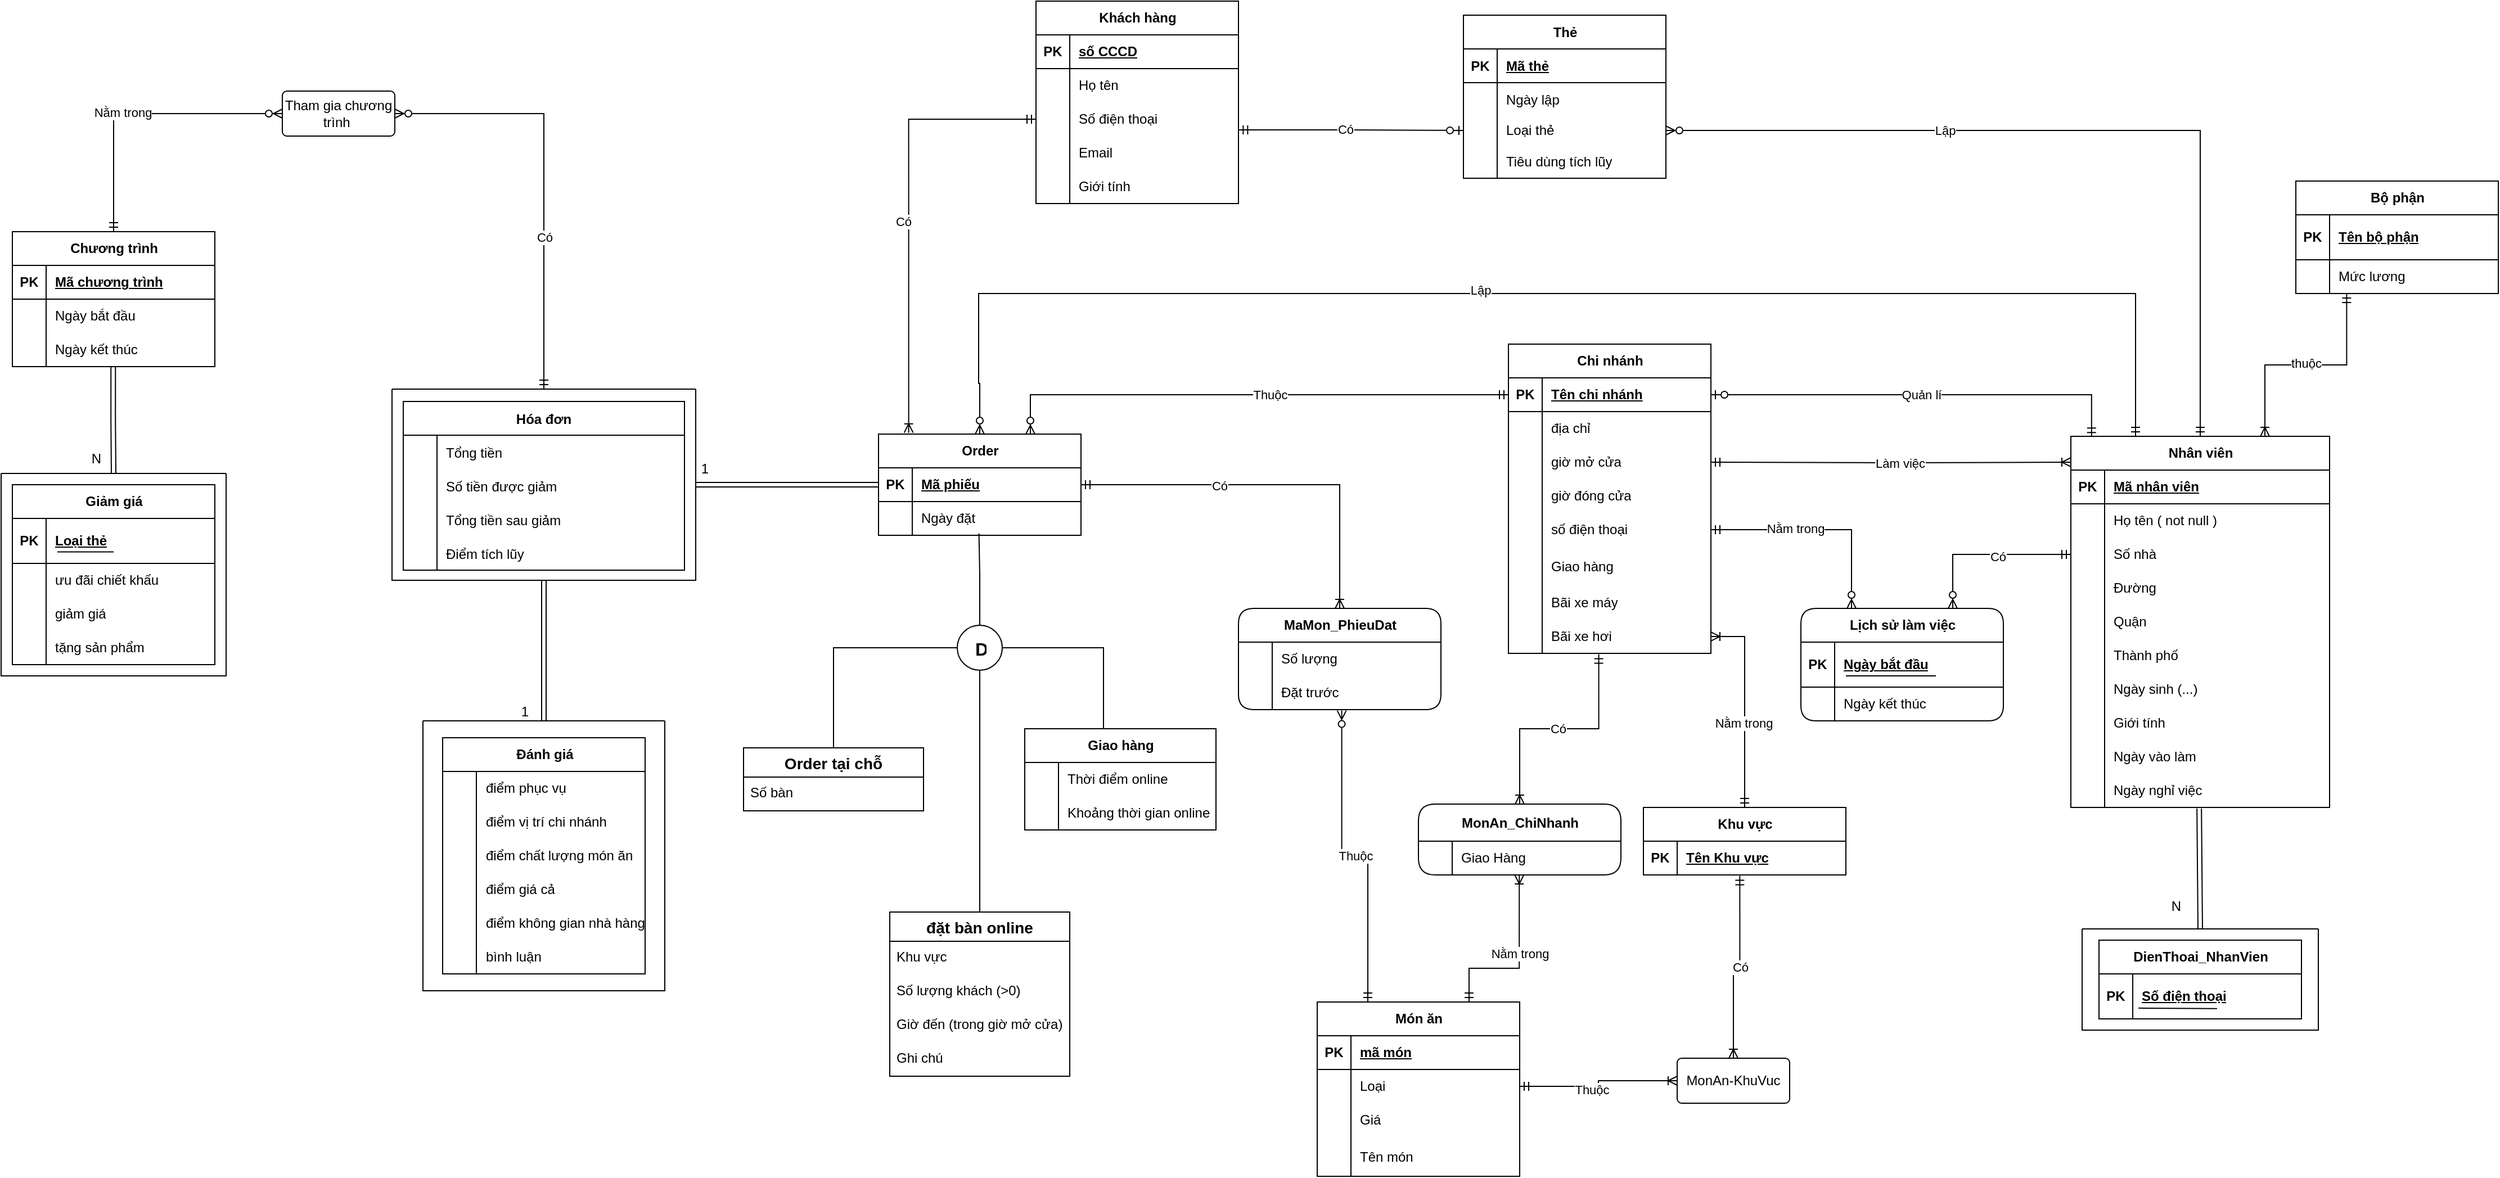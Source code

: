 <mxfile version="24.7.17">
  <diagram id="R2lEEEUBdFMjLlhIrx00" name="Page-1">
    <mxGraphModel dx="2643" dy="1772" grid="1" gridSize="10" guides="1" tooltips="1" connect="1" arrows="1" fold="1" page="1" pageScale="1" pageWidth="1654" pageHeight="1169" math="0" shadow="0" extFonts="Permanent Marker^https://fonts.googleapis.com/css?family=Permanent+Marker">
      <root>
        <mxCell id="0" />
        <mxCell id="1" parent="0" />
        <mxCell id="43-6DLswmtJeQHP0Y251-58" value="Món ăn" style="shape=table;startSize=30;container=1;collapsible=1;childLayout=tableLayout;fixedRows=1;rowLines=0;fontStyle=1;align=center;resizeLast=1;html=1;" parent="1" vertex="1">
          <mxGeometry x="680" y="-180" width="180" height="155" as="geometry" />
        </mxCell>
        <mxCell id="43-6DLswmtJeQHP0Y251-59" value="" style="shape=tableRow;horizontal=0;startSize=0;swimlaneHead=0;swimlaneBody=0;fillColor=none;collapsible=0;dropTarget=0;points=[[0,0.5],[1,0.5]];portConstraint=eastwest;top=0;left=0;right=0;bottom=1;" parent="43-6DLswmtJeQHP0Y251-58" vertex="1">
          <mxGeometry y="30" width="180" height="30" as="geometry" />
        </mxCell>
        <mxCell id="43-6DLswmtJeQHP0Y251-60" value="PK" style="shape=partialRectangle;connectable=0;fillColor=none;top=0;left=0;bottom=0;right=0;fontStyle=1;overflow=hidden;whiteSpace=wrap;html=1;" parent="43-6DLswmtJeQHP0Y251-59" vertex="1">
          <mxGeometry width="30" height="30" as="geometry">
            <mxRectangle width="30" height="30" as="alternateBounds" />
          </mxGeometry>
        </mxCell>
        <mxCell id="43-6DLswmtJeQHP0Y251-61" value="mã món" style="shape=partialRectangle;connectable=0;fillColor=none;top=0;left=0;bottom=0;right=0;align=left;spacingLeft=6;fontStyle=5;overflow=hidden;whiteSpace=wrap;html=1;" parent="43-6DLswmtJeQHP0Y251-59" vertex="1">
          <mxGeometry x="30" width="150" height="30" as="geometry">
            <mxRectangle width="150" height="30" as="alternateBounds" />
          </mxGeometry>
        </mxCell>
        <mxCell id="43-6DLswmtJeQHP0Y251-62" value="" style="shape=tableRow;horizontal=0;startSize=0;swimlaneHead=0;swimlaneBody=0;fillColor=none;collapsible=0;dropTarget=0;points=[[0,0.5],[1,0.5]];portConstraint=eastwest;top=0;left=0;right=0;bottom=0;" parent="43-6DLswmtJeQHP0Y251-58" vertex="1">
          <mxGeometry y="60" width="180" height="30" as="geometry" />
        </mxCell>
        <mxCell id="43-6DLswmtJeQHP0Y251-63" value="" style="shape=partialRectangle;connectable=0;fillColor=none;top=0;left=0;bottom=0;right=0;editable=1;overflow=hidden;whiteSpace=wrap;html=1;" parent="43-6DLswmtJeQHP0Y251-62" vertex="1">
          <mxGeometry width="30" height="30" as="geometry">
            <mxRectangle width="30" height="30" as="alternateBounds" />
          </mxGeometry>
        </mxCell>
        <mxCell id="43-6DLswmtJeQHP0Y251-64" value="Loại" style="shape=partialRectangle;connectable=0;fillColor=none;top=0;left=0;bottom=0;right=0;align=left;spacingLeft=6;overflow=hidden;whiteSpace=wrap;html=1;" parent="43-6DLswmtJeQHP0Y251-62" vertex="1">
          <mxGeometry x="30" width="150" height="30" as="geometry">
            <mxRectangle width="150" height="30" as="alternateBounds" />
          </mxGeometry>
        </mxCell>
        <mxCell id="gRHur_cw1tMXv0cQhj-X-43" value="" style="shape=tableRow;horizontal=0;startSize=0;swimlaneHead=0;swimlaneBody=0;fillColor=none;collapsible=0;dropTarget=0;points=[[0,0.5],[1,0.5]];portConstraint=eastwest;top=0;left=0;right=0;bottom=0;" parent="43-6DLswmtJeQHP0Y251-58" vertex="1">
          <mxGeometry y="90" width="180" height="30" as="geometry" />
        </mxCell>
        <mxCell id="gRHur_cw1tMXv0cQhj-X-44" value="" style="shape=partialRectangle;connectable=0;fillColor=none;top=0;left=0;bottom=0;right=0;editable=1;overflow=hidden;whiteSpace=wrap;html=1;" parent="gRHur_cw1tMXv0cQhj-X-43" vertex="1">
          <mxGeometry width="30" height="30" as="geometry">
            <mxRectangle width="30" height="30" as="alternateBounds" />
          </mxGeometry>
        </mxCell>
        <mxCell id="gRHur_cw1tMXv0cQhj-X-45" value="Giá" style="shape=partialRectangle;connectable=0;fillColor=none;top=0;left=0;bottom=0;right=0;align=left;spacingLeft=6;overflow=hidden;whiteSpace=wrap;html=1;" parent="gRHur_cw1tMXv0cQhj-X-43" vertex="1">
          <mxGeometry x="30" width="150" height="30" as="geometry">
            <mxRectangle width="150" height="30" as="alternateBounds" />
          </mxGeometry>
        </mxCell>
        <mxCell id="43-6DLswmtJeQHP0Y251-65" value="" style="shape=tableRow;horizontal=0;startSize=0;swimlaneHead=0;swimlaneBody=0;fillColor=none;collapsible=0;dropTarget=0;points=[[0,0.5],[1,0.5]];portConstraint=eastwest;top=0;left=0;right=0;bottom=0;" parent="43-6DLswmtJeQHP0Y251-58" vertex="1">
          <mxGeometry y="120" width="180" height="35" as="geometry" />
        </mxCell>
        <mxCell id="43-6DLswmtJeQHP0Y251-66" value="" style="shape=partialRectangle;connectable=0;fillColor=none;top=0;left=0;bottom=0;right=0;editable=1;overflow=hidden;whiteSpace=wrap;html=1;" parent="43-6DLswmtJeQHP0Y251-65" vertex="1">
          <mxGeometry width="30" height="35" as="geometry">
            <mxRectangle width="30" height="35" as="alternateBounds" />
          </mxGeometry>
        </mxCell>
        <mxCell id="43-6DLswmtJeQHP0Y251-67" value="Tên món" style="shape=partialRectangle;connectable=0;fillColor=none;top=0;left=0;bottom=0;right=0;align=left;spacingLeft=6;overflow=hidden;whiteSpace=wrap;html=1;" parent="43-6DLswmtJeQHP0Y251-65" vertex="1">
          <mxGeometry x="30" width="150" height="35" as="geometry">
            <mxRectangle width="150" height="35" as="alternateBounds" />
          </mxGeometry>
        </mxCell>
        <mxCell id="nlQLfiZqhKDXvp7Y6rxB-68" style="edgeStyle=orthogonalEdgeStyle;rounded=0;orthogonalLoop=1;jettySize=auto;html=1;endArrow=ERzeroToOne;endFill=0;startArrow=ERmandOne;startFill=0;exitX=0.08;exitY=0.002;exitDx=0;exitDy=0;entryX=1;entryY=0.5;entryDx=0;entryDy=0;exitPerimeter=0;" parent="1" source="43-6DLswmtJeQHP0Y251-84" target="3l_6lRkNd6nhsG_ADMGN-2" edge="1">
          <mxGeometry relative="1" as="geometry" />
        </mxCell>
        <mxCell id="nlQLfiZqhKDXvp7Y6rxB-69" value="Quản lí" style="edgeLabel;html=1;align=center;verticalAlign=middle;resizable=0;points=[];" parent="nlQLfiZqhKDXvp7Y6rxB-68" connectable="0" vertex="1">
          <mxGeometry x="0.009" y="-5" relative="1" as="geometry">
            <mxPoint y="5" as="offset" />
          </mxGeometry>
        </mxCell>
        <mxCell id="43-6DLswmtJeQHP0Y251-84" value="Nhân viên" style="shape=table;startSize=30;container=1;collapsible=1;childLayout=tableLayout;fixedRows=1;rowLines=0;fontStyle=1;align=center;resizeLast=1;html=1;" parent="1" vertex="1">
          <mxGeometry x="1350" y="-683" width="230" height="330.0" as="geometry" />
        </mxCell>
        <mxCell id="43-6DLswmtJeQHP0Y251-85" value="" style="shape=tableRow;horizontal=0;startSize=0;swimlaneHead=0;swimlaneBody=0;fillColor=none;collapsible=0;dropTarget=0;points=[[0,0.5],[1,0.5]];portConstraint=eastwest;top=0;left=0;right=0;bottom=1;" parent="43-6DLswmtJeQHP0Y251-84" vertex="1">
          <mxGeometry y="30" width="230" height="30" as="geometry" />
        </mxCell>
        <mxCell id="43-6DLswmtJeQHP0Y251-86" value="PK" style="shape=partialRectangle;connectable=0;fillColor=none;top=0;left=0;bottom=0;right=0;fontStyle=1;overflow=hidden;whiteSpace=wrap;html=1;" parent="43-6DLswmtJeQHP0Y251-85" vertex="1">
          <mxGeometry width="30" height="30" as="geometry">
            <mxRectangle width="30" height="30" as="alternateBounds" />
          </mxGeometry>
        </mxCell>
        <mxCell id="43-6DLswmtJeQHP0Y251-87" value="Mã nhân viên" style="shape=partialRectangle;connectable=0;fillColor=none;top=0;left=0;bottom=0;right=0;align=left;spacingLeft=6;fontStyle=5;overflow=hidden;whiteSpace=wrap;html=1;" parent="43-6DLswmtJeQHP0Y251-85" vertex="1">
          <mxGeometry x="30" width="200" height="30" as="geometry">
            <mxRectangle width="200" height="30" as="alternateBounds" />
          </mxGeometry>
        </mxCell>
        <mxCell id="43-6DLswmtJeQHP0Y251-88" value="" style="shape=tableRow;horizontal=0;startSize=0;swimlaneHead=0;swimlaneBody=0;fillColor=none;collapsible=0;dropTarget=0;points=[[0,0.5],[1,0.5]];portConstraint=eastwest;top=0;left=0;right=0;bottom=0;" parent="43-6DLswmtJeQHP0Y251-84" vertex="1">
          <mxGeometry y="60" width="230" height="30" as="geometry" />
        </mxCell>
        <mxCell id="43-6DLswmtJeQHP0Y251-89" value="" style="shape=partialRectangle;connectable=0;fillColor=none;top=0;left=0;bottom=0;right=0;editable=1;overflow=hidden;whiteSpace=wrap;html=1;" parent="43-6DLswmtJeQHP0Y251-88" vertex="1">
          <mxGeometry width="30" height="30" as="geometry">
            <mxRectangle width="30" height="30" as="alternateBounds" />
          </mxGeometry>
        </mxCell>
        <mxCell id="43-6DLswmtJeQHP0Y251-90" value="Họ tên ( not null )" style="shape=partialRectangle;connectable=0;fillColor=none;top=0;left=0;bottom=0;right=0;align=left;spacingLeft=6;overflow=hidden;whiteSpace=wrap;html=1;" parent="43-6DLswmtJeQHP0Y251-88" vertex="1">
          <mxGeometry x="30" width="200" height="30" as="geometry">
            <mxRectangle width="200" height="30" as="alternateBounds" />
          </mxGeometry>
        </mxCell>
        <mxCell id="gRHur_cw1tMXv0cQhj-X-31" value="" style="shape=tableRow;horizontal=0;startSize=0;swimlaneHead=0;swimlaneBody=0;fillColor=none;collapsible=0;dropTarget=0;points=[[0,0.5],[1,0.5]];portConstraint=eastwest;top=0;left=0;right=0;bottom=0;" parent="43-6DLswmtJeQHP0Y251-84" vertex="1">
          <mxGeometry y="90" width="230" height="30" as="geometry" />
        </mxCell>
        <mxCell id="gRHur_cw1tMXv0cQhj-X-32" value="" style="shape=partialRectangle;connectable=0;fillColor=none;top=0;left=0;bottom=0;right=0;editable=1;overflow=hidden;whiteSpace=wrap;html=1;" parent="gRHur_cw1tMXv0cQhj-X-31" vertex="1">
          <mxGeometry width="30" height="30" as="geometry">
            <mxRectangle width="30" height="30" as="alternateBounds" />
          </mxGeometry>
        </mxCell>
        <mxCell id="gRHur_cw1tMXv0cQhj-X-33" value="Số nhà" style="shape=partialRectangle;connectable=0;fillColor=none;top=0;left=0;bottom=0;right=0;align=left;spacingLeft=6;overflow=hidden;whiteSpace=wrap;html=1;" parent="gRHur_cw1tMXv0cQhj-X-31" vertex="1">
          <mxGeometry x="30" width="200" height="30" as="geometry">
            <mxRectangle width="200" height="30" as="alternateBounds" />
          </mxGeometry>
        </mxCell>
        <mxCell id="gRHur_cw1tMXv0cQhj-X-40" value="" style="shape=tableRow;horizontal=0;startSize=0;swimlaneHead=0;swimlaneBody=0;fillColor=none;collapsible=0;dropTarget=0;points=[[0,0.5],[1,0.5]];portConstraint=eastwest;top=0;left=0;right=0;bottom=0;" parent="43-6DLswmtJeQHP0Y251-84" vertex="1">
          <mxGeometry y="120" width="230" height="30" as="geometry" />
        </mxCell>
        <mxCell id="gRHur_cw1tMXv0cQhj-X-41" value="" style="shape=partialRectangle;connectable=0;fillColor=none;top=0;left=0;bottom=0;right=0;editable=1;overflow=hidden;whiteSpace=wrap;html=1;" parent="gRHur_cw1tMXv0cQhj-X-40" vertex="1">
          <mxGeometry width="30" height="30" as="geometry">
            <mxRectangle width="30" height="30" as="alternateBounds" />
          </mxGeometry>
        </mxCell>
        <mxCell id="gRHur_cw1tMXv0cQhj-X-42" value="Đường" style="shape=partialRectangle;connectable=0;fillColor=none;top=0;left=0;bottom=0;right=0;align=left;spacingLeft=6;overflow=hidden;whiteSpace=wrap;html=1;" parent="gRHur_cw1tMXv0cQhj-X-40" vertex="1">
          <mxGeometry x="30" width="200" height="30" as="geometry">
            <mxRectangle width="200" height="30" as="alternateBounds" />
          </mxGeometry>
        </mxCell>
        <mxCell id="gRHur_cw1tMXv0cQhj-X-37" value="" style="shape=tableRow;horizontal=0;startSize=0;swimlaneHead=0;swimlaneBody=0;fillColor=none;collapsible=0;dropTarget=0;points=[[0,0.5],[1,0.5]];portConstraint=eastwest;top=0;left=0;right=0;bottom=0;" parent="43-6DLswmtJeQHP0Y251-84" vertex="1">
          <mxGeometry y="150" width="230" height="30" as="geometry" />
        </mxCell>
        <mxCell id="gRHur_cw1tMXv0cQhj-X-38" value="" style="shape=partialRectangle;connectable=0;fillColor=none;top=0;left=0;bottom=0;right=0;editable=1;overflow=hidden;whiteSpace=wrap;html=1;" parent="gRHur_cw1tMXv0cQhj-X-37" vertex="1">
          <mxGeometry width="30" height="30" as="geometry">
            <mxRectangle width="30" height="30" as="alternateBounds" />
          </mxGeometry>
        </mxCell>
        <mxCell id="gRHur_cw1tMXv0cQhj-X-39" value="Quận" style="shape=partialRectangle;connectable=0;fillColor=none;top=0;left=0;bottom=0;right=0;align=left;spacingLeft=6;overflow=hidden;whiteSpace=wrap;html=1;" parent="gRHur_cw1tMXv0cQhj-X-37" vertex="1">
          <mxGeometry x="30" width="200" height="30" as="geometry">
            <mxRectangle width="200" height="30" as="alternateBounds" />
          </mxGeometry>
        </mxCell>
        <mxCell id="gRHur_cw1tMXv0cQhj-X-34" value="" style="shape=tableRow;horizontal=0;startSize=0;swimlaneHead=0;swimlaneBody=0;fillColor=none;collapsible=0;dropTarget=0;points=[[0,0.5],[1,0.5]];portConstraint=eastwest;top=0;left=0;right=0;bottom=0;" parent="43-6DLswmtJeQHP0Y251-84" vertex="1">
          <mxGeometry y="180" width="230" height="30" as="geometry" />
        </mxCell>
        <mxCell id="gRHur_cw1tMXv0cQhj-X-35" value="" style="shape=partialRectangle;connectable=0;fillColor=none;top=0;left=0;bottom=0;right=0;editable=1;overflow=hidden;whiteSpace=wrap;html=1;" parent="gRHur_cw1tMXv0cQhj-X-34" vertex="1">
          <mxGeometry width="30" height="30" as="geometry">
            <mxRectangle width="30" height="30" as="alternateBounds" />
          </mxGeometry>
        </mxCell>
        <mxCell id="gRHur_cw1tMXv0cQhj-X-36" value="Thành phố" style="shape=partialRectangle;connectable=0;fillColor=none;top=0;left=0;bottom=0;right=0;align=left;spacingLeft=6;overflow=hidden;whiteSpace=wrap;html=1;" parent="gRHur_cw1tMXv0cQhj-X-34" vertex="1">
          <mxGeometry x="30" width="200" height="30" as="geometry">
            <mxRectangle width="200" height="30" as="alternateBounds" />
          </mxGeometry>
        </mxCell>
        <mxCell id="43-6DLswmtJeQHP0Y251-91" value="" style="shape=tableRow;horizontal=0;startSize=0;swimlaneHead=0;swimlaneBody=0;fillColor=none;collapsible=0;dropTarget=0;points=[[0,0.5],[1,0.5]];portConstraint=eastwest;top=0;left=0;right=0;bottom=0;" parent="43-6DLswmtJeQHP0Y251-84" vertex="1">
          <mxGeometry y="210" width="230" height="30" as="geometry" />
        </mxCell>
        <mxCell id="43-6DLswmtJeQHP0Y251-92" value="" style="shape=partialRectangle;connectable=0;fillColor=none;top=0;left=0;bottom=0;right=0;editable=1;overflow=hidden;whiteSpace=wrap;html=1;" parent="43-6DLswmtJeQHP0Y251-91" vertex="1">
          <mxGeometry width="30" height="30" as="geometry">
            <mxRectangle width="30" height="30" as="alternateBounds" />
          </mxGeometry>
        </mxCell>
        <mxCell id="43-6DLswmtJeQHP0Y251-93" value="Ngày sinh (...)" style="shape=partialRectangle;connectable=0;fillColor=none;top=0;left=0;bottom=0;right=0;align=left;spacingLeft=6;overflow=hidden;whiteSpace=wrap;html=1;" parent="43-6DLswmtJeQHP0Y251-91" vertex="1">
          <mxGeometry x="30" width="200" height="30" as="geometry">
            <mxRectangle width="200" height="30" as="alternateBounds" />
          </mxGeometry>
        </mxCell>
        <mxCell id="43-6DLswmtJeQHP0Y251-94" value="" style="shape=tableRow;horizontal=0;startSize=0;swimlaneHead=0;swimlaneBody=0;fillColor=none;collapsible=0;dropTarget=0;points=[[0,0.5],[1,0.5]];portConstraint=eastwest;top=0;left=0;right=0;bottom=0;" parent="43-6DLswmtJeQHP0Y251-84" vertex="1">
          <mxGeometry y="240" width="230" height="30" as="geometry" />
        </mxCell>
        <mxCell id="43-6DLswmtJeQHP0Y251-95" value="" style="shape=partialRectangle;connectable=0;fillColor=none;top=0;left=0;bottom=0;right=0;editable=1;overflow=hidden;whiteSpace=wrap;html=1;" parent="43-6DLswmtJeQHP0Y251-94" vertex="1">
          <mxGeometry width="30" height="30" as="geometry">
            <mxRectangle width="30" height="30" as="alternateBounds" />
          </mxGeometry>
        </mxCell>
        <mxCell id="43-6DLswmtJeQHP0Y251-96" value="Giới tính" style="shape=partialRectangle;connectable=0;fillColor=none;top=0;left=0;bottom=0;right=0;align=left;spacingLeft=6;overflow=hidden;whiteSpace=wrap;html=1;" parent="43-6DLswmtJeQHP0Y251-94" vertex="1">
          <mxGeometry x="30" width="200" height="30" as="geometry">
            <mxRectangle width="200" height="30" as="alternateBounds" />
          </mxGeometry>
        </mxCell>
        <mxCell id="43-6DLswmtJeQHP0Y251-126" value="" style="shape=tableRow;horizontal=0;startSize=0;swimlaneHead=0;swimlaneBody=0;fillColor=none;collapsible=0;dropTarget=0;points=[[0,0.5],[1,0.5]];portConstraint=eastwest;top=0;left=0;right=0;bottom=0;" parent="43-6DLswmtJeQHP0Y251-84" vertex="1">
          <mxGeometry y="270" width="230" height="30" as="geometry" />
        </mxCell>
        <mxCell id="43-6DLswmtJeQHP0Y251-127" value="" style="shape=partialRectangle;connectable=0;fillColor=none;top=0;left=0;bottom=0;right=0;editable=1;overflow=hidden;whiteSpace=wrap;html=1;" parent="43-6DLswmtJeQHP0Y251-126" vertex="1">
          <mxGeometry width="30" height="30" as="geometry">
            <mxRectangle width="30" height="30" as="alternateBounds" />
          </mxGeometry>
        </mxCell>
        <mxCell id="43-6DLswmtJeQHP0Y251-128" value="Ngày vào làm" style="shape=partialRectangle;connectable=0;fillColor=none;top=0;left=0;bottom=0;right=0;align=left;spacingLeft=6;overflow=hidden;whiteSpace=wrap;html=1;" parent="43-6DLswmtJeQHP0Y251-126" vertex="1">
          <mxGeometry x="30" width="200" height="30" as="geometry">
            <mxRectangle width="200" height="30" as="alternateBounds" />
          </mxGeometry>
        </mxCell>
        <mxCell id="43-6DLswmtJeQHP0Y251-129" value="" style="shape=tableRow;horizontal=0;startSize=0;swimlaneHead=0;swimlaneBody=0;fillColor=none;collapsible=0;dropTarget=0;points=[[0,0.5],[1,0.5]];portConstraint=eastwest;top=0;left=0;right=0;bottom=0;" parent="43-6DLswmtJeQHP0Y251-84" vertex="1">
          <mxGeometry y="300" width="230" height="30" as="geometry" />
        </mxCell>
        <mxCell id="43-6DLswmtJeQHP0Y251-130" value="" style="shape=partialRectangle;connectable=0;fillColor=none;top=0;left=0;bottom=0;right=0;editable=1;overflow=hidden;whiteSpace=wrap;html=1;" parent="43-6DLswmtJeQHP0Y251-129" vertex="1">
          <mxGeometry width="30" height="30" as="geometry">
            <mxRectangle width="30" height="30" as="alternateBounds" />
          </mxGeometry>
        </mxCell>
        <mxCell id="43-6DLswmtJeQHP0Y251-131" value="Ngày nghỉ việc&amp;nbsp;" style="shape=partialRectangle;connectable=0;fillColor=none;top=0;left=0;bottom=0;right=0;align=left;spacingLeft=6;overflow=hidden;whiteSpace=wrap;html=1;" parent="43-6DLswmtJeQHP0Y251-129" vertex="1">
          <mxGeometry x="30" width="200" height="30" as="geometry">
            <mxRectangle width="200" height="30" as="alternateBounds" />
          </mxGeometry>
        </mxCell>
        <mxCell id="43-6DLswmtJeQHP0Y251-194" style="edgeStyle=orthogonalEdgeStyle;rounded=0;orthogonalLoop=1;jettySize=auto;html=1;startArrow=ERmandOne;startFill=0;endArrow=ERoneToMany;endFill=0;exitX=0.251;exitY=0.999;exitDx=0;exitDy=0;exitPerimeter=0;entryX=0.75;entryY=0;entryDx=0;entryDy=0;" parent="1" source="43-6DLswmtJeQHP0Y251-101" target="43-6DLswmtJeQHP0Y251-84" edge="1">
          <mxGeometry relative="1" as="geometry">
            <mxPoint x="1390" y="-556" as="targetPoint" />
          </mxGeometry>
        </mxCell>
        <mxCell id="43-6DLswmtJeQHP0Y251-195" value="thuộc" style="edgeLabel;html=1;align=center;verticalAlign=middle;resizable=0;points=[];" parent="43-6DLswmtJeQHP0Y251-194" connectable="0" vertex="1">
          <mxGeometry x="0.001" y="-2" relative="1" as="geometry">
            <mxPoint as="offset" />
          </mxGeometry>
        </mxCell>
        <mxCell id="43-6DLswmtJeQHP0Y251-97" value="Bộ phận" style="shape=table;startSize=30;container=1;collapsible=1;childLayout=tableLayout;fixedRows=1;rowLines=0;fontStyle=1;align=center;resizeLast=1;html=1;" parent="1" vertex="1">
          <mxGeometry x="1550" y="-910" width="180" height="100" as="geometry" />
        </mxCell>
        <mxCell id="43-6DLswmtJeQHP0Y251-98" value="" style="shape=tableRow;horizontal=0;startSize=0;swimlaneHead=0;swimlaneBody=0;fillColor=none;collapsible=0;dropTarget=0;points=[[0,0.5],[1,0.5]];portConstraint=eastwest;top=0;left=0;right=0;bottom=1;" parent="43-6DLswmtJeQHP0Y251-97" vertex="1">
          <mxGeometry y="30" width="180" height="40" as="geometry" />
        </mxCell>
        <mxCell id="43-6DLswmtJeQHP0Y251-99" value="PK" style="shape=partialRectangle;connectable=0;fillColor=none;top=0;left=0;bottom=0;right=0;fontStyle=1;overflow=hidden;whiteSpace=wrap;html=1;" parent="43-6DLswmtJeQHP0Y251-98" vertex="1">
          <mxGeometry width="30" height="40" as="geometry">
            <mxRectangle width="30" height="40" as="alternateBounds" />
          </mxGeometry>
        </mxCell>
        <mxCell id="43-6DLswmtJeQHP0Y251-100" value="Tên bộ phận" style="shape=partialRectangle;connectable=0;fillColor=none;top=0;left=0;bottom=0;right=0;align=left;spacingLeft=6;fontStyle=5;overflow=hidden;whiteSpace=wrap;html=1;" parent="43-6DLswmtJeQHP0Y251-98" vertex="1">
          <mxGeometry x="30" width="150" height="40" as="geometry">
            <mxRectangle width="150" height="40" as="alternateBounds" />
          </mxGeometry>
        </mxCell>
        <mxCell id="43-6DLswmtJeQHP0Y251-101" value="" style="shape=tableRow;horizontal=0;startSize=0;swimlaneHead=0;swimlaneBody=0;fillColor=none;collapsible=0;dropTarget=0;points=[[0,0.5],[1,0.5]];portConstraint=eastwest;top=0;left=0;right=0;bottom=0;" parent="43-6DLswmtJeQHP0Y251-97" vertex="1">
          <mxGeometry y="70" width="180" height="30" as="geometry" />
        </mxCell>
        <mxCell id="43-6DLswmtJeQHP0Y251-102" value="" style="shape=partialRectangle;connectable=0;fillColor=none;top=0;left=0;bottom=0;right=0;editable=1;overflow=hidden;whiteSpace=wrap;html=1;" parent="43-6DLswmtJeQHP0Y251-101" vertex="1">
          <mxGeometry width="30" height="30" as="geometry">
            <mxRectangle width="30" height="30" as="alternateBounds" />
          </mxGeometry>
        </mxCell>
        <mxCell id="43-6DLswmtJeQHP0Y251-103" value="Mức lương" style="shape=partialRectangle;connectable=0;fillColor=none;top=0;left=0;bottom=0;right=0;align=left;spacingLeft=6;overflow=hidden;whiteSpace=wrap;html=1;" parent="43-6DLswmtJeQHP0Y251-101" vertex="1">
          <mxGeometry x="30" width="150" height="30" as="geometry">
            <mxRectangle width="150" height="30" as="alternateBounds" />
          </mxGeometry>
        </mxCell>
        <mxCell id="3l_6lRkNd6nhsG_ADMGN-1" value="Chi nhánh" style="shape=table;startSize=30;container=1;collapsible=1;childLayout=tableLayout;fixedRows=1;rowLines=0;fontStyle=1;align=center;resizeLast=1;html=1;" parent="1" vertex="1">
          <mxGeometry x="850" y="-765" width="180" height="275" as="geometry" />
        </mxCell>
        <mxCell id="3l_6lRkNd6nhsG_ADMGN-2" value="" style="shape=tableRow;horizontal=0;startSize=0;swimlaneHead=0;swimlaneBody=0;fillColor=none;collapsible=0;dropTarget=0;points=[[0,0.5],[1,0.5]];portConstraint=eastwest;top=0;left=0;right=0;bottom=1;" parent="3l_6lRkNd6nhsG_ADMGN-1" vertex="1">
          <mxGeometry y="30" width="180" height="30" as="geometry" />
        </mxCell>
        <mxCell id="3l_6lRkNd6nhsG_ADMGN-3" value="PK" style="shape=partialRectangle;connectable=0;fillColor=none;top=0;left=0;bottom=0;right=0;fontStyle=1;overflow=hidden;whiteSpace=wrap;html=1;" parent="3l_6lRkNd6nhsG_ADMGN-2" vertex="1">
          <mxGeometry width="30" height="30" as="geometry">
            <mxRectangle width="30" height="30" as="alternateBounds" />
          </mxGeometry>
        </mxCell>
        <mxCell id="3l_6lRkNd6nhsG_ADMGN-4" value="Tên chi nhánh&lt;span style=&quot;white-space: pre;&quot;&gt;&#x9;&lt;/span&gt;" style="shape=partialRectangle;connectable=0;fillColor=none;top=0;left=0;bottom=0;right=0;align=left;spacingLeft=6;fontStyle=5;overflow=hidden;whiteSpace=wrap;html=1;" parent="3l_6lRkNd6nhsG_ADMGN-2" vertex="1">
          <mxGeometry x="30" width="150" height="30" as="geometry">
            <mxRectangle width="150" height="30" as="alternateBounds" />
          </mxGeometry>
        </mxCell>
        <mxCell id="3l_6lRkNd6nhsG_ADMGN-18" value="" style="shape=tableRow;horizontal=0;startSize=0;swimlaneHead=0;swimlaneBody=0;fillColor=none;collapsible=0;dropTarget=0;points=[[0,0.5],[1,0.5]];portConstraint=eastwest;top=0;left=0;right=0;bottom=0;" parent="3l_6lRkNd6nhsG_ADMGN-1" vertex="1">
          <mxGeometry y="60" width="180" height="30" as="geometry" />
        </mxCell>
        <mxCell id="3l_6lRkNd6nhsG_ADMGN-19" value="" style="shape=partialRectangle;connectable=0;fillColor=none;top=0;left=0;bottom=0;right=0;editable=1;overflow=hidden;whiteSpace=wrap;html=1;" parent="3l_6lRkNd6nhsG_ADMGN-18" vertex="1">
          <mxGeometry width="30" height="30" as="geometry">
            <mxRectangle width="30" height="30" as="alternateBounds" />
          </mxGeometry>
        </mxCell>
        <mxCell id="3l_6lRkNd6nhsG_ADMGN-20" value="địa chỉ" style="shape=partialRectangle;connectable=0;fillColor=none;top=0;left=0;bottom=0;right=0;align=left;spacingLeft=6;overflow=hidden;whiteSpace=wrap;html=1;" parent="3l_6lRkNd6nhsG_ADMGN-18" vertex="1">
          <mxGeometry x="30" width="150" height="30" as="geometry">
            <mxRectangle width="150" height="30" as="alternateBounds" />
          </mxGeometry>
        </mxCell>
        <mxCell id="3l_6lRkNd6nhsG_ADMGN-5" value="" style="shape=tableRow;horizontal=0;startSize=0;swimlaneHead=0;swimlaneBody=0;fillColor=none;collapsible=0;dropTarget=0;points=[[0,0.5],[1,0.5]];portConstraint=eastwest;top=0;left=0;right=0;bottom=0;" parent="3l_6lRkNd6nhsG_ADMGN-1" vertex="1">
          <mxGeometry y="90" width="180" height="30" as="geometry" />
        </mxCell>
        <mxCell id="3l_6lRkNd6nhsG_ADMGN-6" value="" style="shape=partialRectangle;connectable=0;fillColor=none;top=0;left=0;bottom=0;right=0;editable=1;overflow=hidden;whiteSpace=wrap;html=1;" parent="3l_6lRkNd6nhsG_ADMGN-5" vertex="1">
          <mxGeometry width="30" height="30" as="geometry">
            <mxRectangle width="30" height="30" as="alternateBounds" />
          </mxGeometry>
        </mxCell>
        <mxCell id="3l_6lRkNd6nhsG_ADMGN-7" value="giờ mở cửa" style="shape=partialRectangle;connectable=0;fillColor=none;top=0;left=0;bottom=0;right=0;align=left;spacingLeft=6;overflow=hidden;whiteSpace=wrap;html=1;" parent="3l_6lRkNd6nhsG_ADMGN-5" vertex="1">
          <mxGeometry x="30" width="150" height="30" as="geometry">
            <mxRectangle width="150" height="30" as="alternateBounds" />
          </mxGeometry>
        </mxCell>
        <mxCell id="3l_6lRkNd6nhsG_ADMGN-8" value="" style="shape=tableRow;horizontal=0;startSize=0;swimlaneHead=0;swimlaneBody=0;fillColor=none;collapsible=0;dropTarget=0;points=[[0,0.5],[1,0.5]];portConstraint=eastwest;top=0;left=0;right=0;bottom=0;" parent="3l_6lRkNd6nhsG_ADMGN-1" vertex="1">
          <mxGeometry y="120" width="180" height="30" as="geometry" />
        </mxCell>
        <mxCell id="3l_6lRkNd6nhsG_ADMGN-9" value="" style="shape=partialRectangle;connectable=0;fillColor=none;top=0;left=0;bottom=0;right=0;editable=1;overflow=hidden;whiteSpace=wrap;html=1;" parent="3l_6lRkNd6nhsG_ADMGN-8" vertex="1">
          <mxGeometry width="30" height="30" as="geometry">
            <mxRectangle width="30" height="30" as="alternateBounds" />
          </mxGeometry>
        </mxCell>
        <mxCell id="3l_6lRkNd6nhsG_ADMGN-10" value="giờ đóng cửa" style="shape=partialRectangle;connectable=0;fillColor=none;top=0;left=0;bottom=0;right=0;align=left;spacingLeft=6;overflow=hidden;whiteSpace=wrap;html=1;" parent="3l_6lRkNd6nhsG_ADMGN-8" vertex="1">
          <mxGeometry x="30" width="150" height="30" as="geometry">
            <mxRectangle width="150" height="30" as="alternateBounds" />
          </mxGeometry>
        </mxCell>
        <mxCell id="3l_6lRkNd6nhsG_ADMGN-11" value="" style="shape=tableRow;horizontal=0;startSize=0;swimlaneHead=0;swimlaneBody=0;fillColor=none;collapsible=0;dropTarget=0;points=[[0,0.5],[1,0.5]];portConstraint=eastwest;top=0;left=0;right=0;bottom=0;" parent="3l_6lRkNd6nhsG_ADMGN-1" vertex="1">
          <mxGeometry y="150" width="180" height="30" as="geometry" />
        </mxCell>
        <mxCell id="3l_6lRkNd6nhsG_ADMGN-12" value="" style="shape=partialRectangle;connectable=0;fillColor=none;top=0;left=0;bottom=0;right=0;editable=1;overflow=hidden;whiteSpace=wrap;html=1;" parent="3l_6lRkNd6nhsG_ADMGN-11" vertex="1">
          <mxGeometry width="30" height="30" as="geometry">
            <mxRectangle width="30" height="30" as="alternateBounds" />
          </mxGeometry>
        </mxCell>
        <mxCell id="3l_6lRkNd6nhsG_ADMGN-13" value="số điện thoại&amp;nbsp;" style="shape=partialRectangle;connectable=0;fillColor=none;top=0;left=0;bottom=0;right=0;align=left;spacingLeft=6;overflow=hidden;whiteSpace=wrap;html=1;" parent="3l_6lRkNd6nhsG_ADMGN-11" vertex="1">
          <mxGeometry x="30" width="150" height="30" as="geometry">
            <mxRectangle width="150" height="30" as="alternateBounds" />
          </mxGeometry>
        </mxCell>
        <mxCell id="oBVLQF346OGNWmbhi_tm-6" style="shape=tableRow;horizontal=0;startSize=0;swimlaneHead=0;swimlaneBody=0;fillColor=none;collapsible=0;dropTarget=0;points=[[0,0.5],[1,0.5]];portConstraint=eastwest;top=0;left=0;right=0;bottom=0;" parent="3l_6lRkNd6nhsG_ADMGN-1" vertex="1">
          <mxGeometry y="180" width="180" height="35" as="geometry" />
        </mxCell>
        <mxCell id="oBVLQF346OGNWmbhi_tm-7" style="shape=partialRectangle;connectable=0;fillColor=none;top=0;left=0;bottom=0;right=0;editable=1;overflow=hidden;whiteSpace=wrap;html=1;" parent="oBVLQF346OGNWmbhi_tm-6" vertex="1">
          <mxGeometry width="30" height="35" as="geometry">
            <mxRectangle width="30" height="35" as="alternateBounds" />
          </mxGeometry>
        </mxCell>
        <mxCell id="oBVLQF346OGNWmbhi_tm-8" value="Giao hàng" style="shape=partialRectangle;connectable=0;fillColor=none;top=0;left=0;bottom=0;right=0;align=left;spacingLeft=6;overflow=hidden;whiteSpace=wrap;html=1;" parent="oBVLQF346OGNWmbhi_tm-6" vertex="1">
          <mxGeometry x="30" width="150" height="35" as="geometry">
            <mxRectangle width="150" height="35" as="alternateBounds" />
          </mxGeometry>
        </mxCell>
        <mxCell id="N7Tb77JgJ08EiYyweQ05-24" style="shape=tableRow;horizontal=0;startSize=0;swimlaneHead=0;swimlaneBody=0;fillColor=none;collapsible=0;dropTarget=0;points=[[0,0.5],[1,0.5]];portConstraint=eastwest;top=0;left=0;right=0;bottom=0;" parent="3l_6lRkNd6nhsG_ADMGN-1" vertex="1">
          <mxGeometry y="215" width="180" height="30" as="geometry" />
        </mxCell>
        <mxCell id="N7Tb77JgJ08EiYyweQ05-25" style="shape=partialRectangle;connectable=0;fillColor=none;top=0;left=0;bottom=0;right=0;editable=1;overflow=hidden;whiteSpace=wrap;html=1;" parent="N7Tb77JgJ08EiYyweQ05-24" vertex="1">
          <mxGeometry width="30" height="30" as="geometry">
            <mxRectangle width="30" height="30" as="alternateBounds" />
          </mxGeometry>
        </mxCell>
        <mxCell id="N7Tb77JgJ08EiYyweQ05-26" value="Bãi xe máy" style="shape=partialRectangle;connectable=0;fillColor=none;top=0;left=0;bottom=0;right=0;align=left;spacingLeft=6;overflow=hidden;whiteSpace=wrap;html=1;" parent="N7Tb77JgJ08EiYyweQ05-24" vertex="1">
          <mxGeometry x="30" width="150" height="30" as="geometry">
            <mxRectangle width="150" height="30" as="alternateBounds" />
          </mxGeometry>
        </mxCell>
        <mxCell id="3l_6lRkNd6nhsG_ADMGN-14" value="" style="shape=tableRow;horizontal=0;startSize=0;swimlaneHead=0;swimlaneBody=0;fillColor=none;collapsible=0;dropTarget=0;points=[[0,0.5],[1,0.5]];portConstraint=eastwest;top=0;left=0;right=0;bottom=0;" parent="3l_6lRkNd6nhsG_ADMGN-1" vertex="1">
          <mxGeometry y="245" width="180" height="30" as="geometry" />
        </mxCell>
        <mxCell id="3l_6lRkNd6nhsG_ADMGN-15" value="" style="shape=partialRectangle;connectable=0;fillColor=none;top=0;left=0;bottom=0;right=0;editable=1;overflow=hidden;whiteSpace=wrap;html=1;" parent="3l_6lRkNd6nhsG_ADMGN-14" vertex="1">
          <mxGeometry width="30" height="30" as="geometry">
            <mxRectangle width="30" height="30" as="alternateBounds" />
          </mxGeometry>
        </mxCell>
        <mxCell id="3l_6lRkNd6nhsG_ADMGN-16" value="Bãi xe hơi" style="shape=partialRectangle;connectable=0;fillColor=none;top=0;left=0;bottom=0;right=0;align=left;spacingLeft=6;overflow=hidden;whiteSpace=wrap;html=1;" parent="3l_6lRkNd6nhsG_ADMGN-14" vertex="1">
          <mxGeometry x="30" width="150" height="30" as="geometry">
            <mxRectangle width="150" height="30" as="alternateBounds" />
          </mxGeometry>
        </mxCell>
        <mxCell id="nlQLfiZqhKDXvp7Y6rxB-59" value="Thuộc" style="edgeStyle=orthogonalEdgeStyle;rounded=0;orthogonalLoop=1;jettySize=auto;html=1;endArrow=ERmandOne;endFill=0;startArrow=ERzeroToMany;startFill=0;exitX=0.51;exitY=1.027;exitDx=0;exitDy=0;exitPerimeter=0;entryX=0.25;entryY=0;entryDx=0;entryDy=0;" parent="1" source="17c0NW7AzHTqyyvkb5ZO-3" target="43-6DLswmtJeQHP0Y251-58" edge="1">
          <mxGeometry relative="1" as="geometry">
            <Array as="points">
              <mxPoint x="702" y="-310" />
              <mxPoint x="725" y="-310" />
            </Array>
            <mxPoint x="770" y="-155" as="targetPoint" />
          </mxGeometry>
        </mxCell>
        <mxCell id="nlQLfiZqhKDXvp7Y6rxB-1" value="MaMon_PhieuDat" style="shape=table;startSize=30;container=1;collapsible=1;childLayout=tableLayout;fixedRows=1;rowLines=0;fontStyle=1;align=center;resizeLast=1;html=1;rounded=1;" parent="1" vertex="1">
          <mxGeometry x="610" y="-530" width="180" height="90" as="geometry" />
        </mxCell>
        <mxCell id="nlQLfiZqhKDXvp7Y6rxB-5" value="" style="shape=tableRow;horizontal=0;startSize=0;swimlaneHead=0;swimlaneBody=0;fillColor=none;collapsible=0;dropTarget=0;points=[[0,0.5],[1,0.5]];portConstraint=eastwest;top=0;left=0;right=0;bottom=0;" parent="nlQLfiZqhKDXvp7Y6rxB-1" vertex="1">
          <mxGeometry y="30" width="180" height="30" as="geometry" />
        </mxCell>
        <mxCell id="nlQLfiZqhKDXvp7Y6rxB-6" value="" style="shape=partialRectangle;connectable=0;fillColor=none;top=0;left=0;bottom=0;right=0;editable=1;overflow=hidden;whiteSpace=wrap;html=1;" parent="nlQLfiZqhKDXvp7Y6rxB-5" vertex="1">
          <mxGeometry width="30" height="30" as="geometry">
            <mxRectangle width="30" height="30" as="alternateBounds" />
          </mxGeometry>
        </mxCell>
        <mxCell id="nlQLfiZqhKDXvp7Y6rxB-7" value="Số lượng" style="shape=partialRectangle;connectable=0;fillColor=none;top=0;left=0;bottom=0;right=0;align=left;spacingLeft=6;overflow=hidden;whiteSpace=wrap;html=1;" parent="nlQLfiZqhKDXvp7Y6rxB-5" vertex="1">
          <mxGeometry x="30" width="150" height="30" as="geometry">
            <mxRectangle width="150" height="30" as="alternateBounds" />
          </mxGeometry>
        </mxCell>
        <mxCell id="17c0NW7AzHTqyyvkb5ZO-3" style="shape=tableRow;horizontal=0;startSize=0;swimlaneHead=0;swimlaneBody=0;fillColor=none;collapsible=0;dropTarget=0;points=[[0,0.5],[1,0.5]];portConstraint=eastwest;top=0;left=0;right=0;bottom=0;" parent="nlQLfiZqhKDXvp7Y6rxB-1" vertex="1">
          <mxGeometry y="60" width="180" height="30" as="geometry" />
        </mxCell>
        <mxCell id="17c0NW7AzHTqyyvkb5ZO-4" style="shape=partialRectangle;connectable=0;fillColor=none;top=0;left=0;bottom=0;right=0;editable=1;overflow=hidden;whiteSpace=wrap;html=1;" parent="17c0NW7AzHTqyyvkb5ZO-3" vertex="1">
          <mxGeometry width="30" height="30" as="geometry">
            <mxRectangle width="30" height="30" as="alternateBounds" />
          </mxGeometry>
        </mxCell>
        <mxCell id="17c0NW7AzHTqyyvkb5ZO-5" value="Đặt trước" style="shape=partialRectangle;connectable=0;fillColor=none;top=0;left=0;bottom=0;right=0;align=left;spacingLeft=6;overflow=hidden;whiteSpace=wrap;html=1;" parent="17c0NW7AzHTqyyvkb5ZO-3" vertex="1">
          <mxGeometry x="30" width="150" height="30" as="geometry">
            <mxRectangle width="150" height="30" as="alternateBounds" />
          </mxGeometry>
        </mxCell>
        <mxCell id="nlQLfiZqhKDXvp7Y6rxB-73" style="edgeStyle=orthogonalEdgeStyle;rounded=0;orthogonalLoop=1;jettySize=auto;html=1;startArrow=ERzeroToMany;startFill=0;endArrow=ERmandOne;endFill=0;entryX=0;entryY=0.5;entryDx=0;entryDy=0;exitX=0.75;exitY=0;exitDx=0;exitDy=0;" parent="1" source="C8RVL0-gef_wI3hh2jKG-3" target="3l_6lRkNd6nhsG_ADMGN-2" edge="1">
          <mxGeometry relative="1" as="geometry">
            <Array as="points">
              <mxPoint x="425" y="-720" />
            </Array>
            <mxPoint x="425" y="-700" as="sourcePoint" />
          </mxGeometry>
        </mxCell>
        <mxCell id="nlQLfiZqhKDXvp7Y6rxB-74" value="Thuộc" style="edgeLabel;html=1;align=center;verticalAlign=middle;resizable=0;points=[];" parent="nlQLfiZqhKDXvp7Y6rxB-73" connectable="0" vertex="1">
          <mxGeometry x="-0.001" y="-3" relative="1" as="geometry">
            <mxPoint x="18" y="-3" as="offset" />
          </mxGeometry>
        </mxCell>
        <mxCell id="nlQLfiZqhKDXvp7Y6rxB-33" value="Order tại chỗ" style="swimlane;fontStyle=1;childLayout=stackLayout;horizontal=1;startSize=26;horizontalStack=0;resizeParent=1;resizeParentMax=0;resizeLast=0;collapsible=1;marginBottom=0;align=center;fontSize=14;" parent="1" vertex="1">
          <mxGeometry x="170" y="-406" width="160" height="56" as="geometry" />
        </mxCell>
        <mxCell id="nlQLfiZqhKDXvp7Y6rxB-35" value="Số bàn" style="text;strokeColor=none;fillColor=none;spacingLeft=4;spacingRight=4;overflow=hidden;rotatable=0;points=[[0,0.5],[1,0.5]];portConstraint=eastwest;fontSize=12;whiteSpace=wrap;html=1;" parent="nlQLfiZqhKDXvp7Y6rxB-33" vertex="1">
          <mxGeometry y="26" width="160" height="30" as="geometry" />
        </mxCell>
        <mxCell id="nlQLfiZqhKDXvp7Y6rxB-38" value="đặt bàn online" style="swimlane;fontStyle=1;childLayout=stackLayout;horizontal=1;startSize=26;horizontalStack=0;resizeParent=1;resizeParentMax=0;resizeLast=0;collapsible=1;marginBottom=0;align=center;fontSize=14;" parent="1" vertex="1">
          <mxGeometry x="300" y="-260" width="160" height="146" as="geometry" />
        </mxCell>
        <mxCell id="nlQLfiZqhKDXvp7Y6rxB-47" value="Khu vực" style="text;strokeColor=none;fillColor=none;spacingLeft=4;spacingRight=4;overflow=hidden;rotatable=0;points=[[0,0.5],[1,0.5]];portConstraint=eastwest;fontSize=12;whiteSpace=wrap;html=1;" parent="nlQLfiZqhKDXvp7Y6rxB-38" vertex="1">
          <mxGeometry y="26" width="160" height="30" as="geometry" />
        </mxCell>
        <mxCell id="nlQLfiZqhKDXvp7Y6rxB-45" value="Số lượng khách (&amp;gt;0)" style="text;strokeColor=none;fillColor=none;spacingLeft=4;spacingRight=4;overflow=hidden;rotatable=0;points=[[0,0.5],[1,0.5]];portConstraint=eastwest;fontSize=12;whiteSpace=wrap;html=1;" parent="nlQLfiZqhKDXvp7Y6rxB-38" vertex="1">
          <mxGeometry y="56" width="160" height="30" as="geometry" />
        </mxCell>
        <mxCell id="nlQLfiZqhKDXvp7Y6rxB-39" value="Giờ đến (trong giờ mở cửa)" style="text;strokeColor=none;fillColor=none;spacingLeft=4;spacingRight=4;overflow=hidden;rotatable=0;points=[[0,0.5],[1,0.5]];portConstraint=eastwest;fontSize=12;whiteSpace=wrap;html=1;" parent="nlQLfiZqhKDXvp7Y6rxB-38" vertex="1">
          <mxGeometry y="86" width="160" height="30" as="geometry" />
        </mxCell>
        <mxCell id="nlQLfiZqhKDXvp7Y6rxB-40" value="Ghi chú" style="text;strokeColor=none;fillColor=none;spacingLeft=4;spacingRight=4;overflow=hidden;rotatable=0;points=[[0,0.5],[1,0.5]];portConstraint=eastwest;fontSize=12;whiteSpace=wrap;html=1;" parent="nlQLfiZqhKDXvp7Y6rxB-38" vertex="1">
          <mxGeometry y="116" width="160" height="30" as="geometry" />
        </mxCell>
        <mxCell id="nlQLfiZqhKDXvp7Y6rxB-52" style="edgeStyle=orthogonalEdgeStyle;rounded=0;orthogonalLoop=1;jettySize=auto;html=1;endArrow=none;endFill=0;exitX=0;exitY=0.5;exitDx=0;exitDy=0;exitPerimeter=0;" parent="1" source="nlQLfiZqhKDXvp7Y6rxB-51" target="nlQLfiZqhKDXvp7Y6rxB-33" edge="1">
          <mxGeometry relative="1" as="geometry" />
        </mxCell>
        <mxCell id="nlQLfiZqhKDXvp7Y6rxB-53" style="edgeStyle=orthogonalEdgeStyle;rounded=0;orthogonalLoop=1;jettySize=auto;html=1;endArrow=none;endFill=0;" parent="1" source="nlQLfiZqhKDXvp7Y6rxB-51" target="nlQLfiZqhKDXvp7Y6rxB-38" edge="1">
          <mxGeometry relative="1" as="geometry" />
        </mxCell>
        <mxCell id="nlQLfiZqhKDXvp7Y6rxB-51" value="" style="verticalLabelPosition=bottom;verticalAlign=middle;html=1;shape=mxgraph.flowchart.on-page_reference;" parent="1" vertex="1">
          <mxGeometry x="360" y="-515" width="40" height="40" as="geometry" />
        </mxCell>
        <mxCell id="nlQLfiZqhKDXvp7Y6rxB-56" value="&lt;b&gt;&lt;font style=&quot;font-size: 16px;&quot;&gt;D&lt;/font&gt;&lt;/b&gt;" style="text;strokeColor=none;fillColor=none;spacingLeft=4;spacingRight=4;overflow=hidden;rotatable=0;points=[[0,0.5],[1,0.5]];portConstraint=eastwest;fontSize=12;whiteSpace=wrap;html=1;" parent="1" vertex="1">
          <mxGeometry x="370" y="-510" width="20" height="30" as="geometry" />
        </mxCell>
        <mxCell id="nlQLfiZqhKDXvp7Y6rxB-67" style="edgeStyle=orthogonalEdgeStyle;rounded=0;orthogonalLoop=1;jettySize=auto;html=1;endArrow=ERmandOne;endFill=0;startArrow=ERoneToMany;startFill=0;entryX=1;entryY=0.5;entryDx=0;entryDy=0;" parent="1" target="3l_6lRkNd6nhsG_ADMGN-5" edge="1">
          <mxGeometry relative="1" as="geometry">
            <mxPoint x="1350" y="-660" as="sourcePoint" />
            <Array as="points" />
          </mxGeometry>
        </mxCell>
        <mxCell id="nlQLfiZqhKDXvp7Y6rxB-70" value="Làm việc" style="edgeLabel;html=1;align=center;verticalAlign=middle;resizable=0;points=[];" parent="nlQLfiZqhKDXvp7Y6rxB-67" connectable="0" vertex="1">
          <mxGeometry x="-0.05" y="5" relative="1" as="geometry">
            <mxPoint y="-5" as="offset" />
          </mxGeometry>
        </mxCell>
        <mxCell id="N7Tb77JgJ08EiYyweQ05-40" value="Khách hàng" style="shape=table;startSize=30;container=1;collapsible=1;childLayout=tableLayout;fixedRows=1;rowLines=0;fontStyle=1;align=center;resizeLast=1;html=1;" parent="1" vertex="1">
          <mxGeometry x="430" y="-1070" width="180" height="180" as="geometry" />
        </mxCell>
        <mxCell id="N7Tb77JgJ08EiYyweQ05-41" value="" style="shape=tableRow;horizontal=0;startSize=0;swimlaneHead=0;swimlaneBody=0;fillColor=none;collapsible=0;dropTarget=0;points=[[0,0.5],[1,0.5]];portConstraint=eastwest;top=0;left=0;right=0;bottom=1;" parent="N7Tb77JgJ08EiYyweQ05-40" vertex="1">
          <mxGeometry y="30" width="180" height="30" as="geometry" />
        </mxCell>
        <mxCell id="N7Tb77JgJ08EiYyweQ05-42" value="PK" style="shape=partialRectangle;connectable=0;fillColor=none;top=0;left=0;bottom=0;right=0;fontStyle=1;overflow=hidden;whiteSpace=wrap;html=1;" parent="N7Tb77JgJ08EiYyweQ05-41" vertex="1">
          <mxGeometry width="30" height="30" as="geometry">
            <mxRectangle width="30" height="30" as="alternateBounds" />
          </mxGeometry>
        </mxCell>
        <mxCell id="N7Tb77JgJ08EiYyweQ05-43" value="số CCCD" style="shape=partialRectangle;connectable=0;fillColor=none;top=0;left=0;bottom=0;right=0;align=left;spacingLeft=6;fontStyle=5;overflow=hidden;whiteSpace=wrap;html=1;" parent="N7Tb77JgJ08EiYyweQ05-41" vertex="1">
          <mxGeometry x="30" width="150" height="30" as="geometry">
            <mxRectangle width="150" height="30" as="alternateBounds" />
          </mxGeometry>
        </mxCell>
        <mxCell id="N7Tb77JgJ08EiYyweQ05-44" value="" style="shape=tableRow;horizontal=0;startSize=0;swimlaneHead=0;swimlaneBody=0;fillColor=none;collapsible=0;dropTarget=0;points=[[0,0.5],[1,0.5]];portConstraint=eastwest;top=0;left=0;right=0;bottom=0;" parent="N7Tb77JgJ08EiYyweQ05-40" vertex="1">
          <mxGeometry y="60" width="180" height="30" as="geometry" />
        </mxCell>
        <mxCell id="N7Tb77JgJ08EiYyweQ05-45" value="" style="shape=partialRectangle;connectable=0;fillColor=none;top=0;left=0;bottom=0;right=0;editable=1;overflow=hidden;whiteSpace=wrap;html=1;" parent="N7Tb77JgJ08EiYyweQ05-44" vertex="1">
          <mxGeometry width="30" height="30" as="geometry">
            <mxRectangle width="30" height="30" as="alternateBounds" />
          </mxGeometry>
        </mxCell>
        <mxCell id="N7Tb77JgJ08EiYyweQ05-46" value="Họ tên" style="shape=partialRectangle;connectable=0;fillColor=none;top=0;left=0;bottom=0;right=0;align=left;spacingLeft=6;overflow=hidden;whiteSpace=wrap;html=1;" parent="N7Tb77JgJ08EiYyweQ05-44" vertex="1">
          <mxGeometry x="30" width="150" height="30" as="geometry">
            <mxRectangle width="150" height="30" as="alternateBounds" />
          </mxGeometry>
        </mxCell>
        <mxCell id="N7Tb77JgJ08EiYyweQ05-62" style="shape=tableRow;horizontal=0;startSize=0;swimlaneHead=0;swimlaneBody=0;fillColor=none;collapsible=0;dropTarget=0;points=[[0,0.5],[1,0.5]];portConstraint=eastwest;top=0;left=0;right=0;bottom=0;" parent="N7Tb77JgJ08EiYyweQ05-40" vertex="1">
          <mxGeometry y="90" width="180" height="30" as="geometry" />
        </mxCell>
        <mxCell id="N7Tb77JgJ08EiYyweQ05-63" style="shape=partialRectangle;connectable=0;fillColor=none;top=0;left=0;bottom=0;right=0;editable=1;overflow=hidden;whiteSpace=wrap;html=1;" parent="N7Tb77JgJ08EiYyweQ05-62" vertex="1">
          <mxGeometry width="30" height="30" as="geometry">
            <mxRectangle width="30" height="30" as="alternateBounds" />
          </mxGeometry>
        </mxCell>
        <mxCell id="N7Tb77JgJ08EiYyweQ05-64" value="Số điện thoại" style="shape=partialRectangle;connectable=0;fillColor=none;top=0;left=0;bottom=0;right=0;align=left;spacingLeft=6;overflow=hidden;whiteSpace=wrap;html=1;" parent="N7Tb77JgJ08EiYyweQ05-62" vertex="1">
          <mxGeometry x="30" width="150" height="30" as="geometry">
            <mxRectangle width="150" height="30" as="alternateBounds" />
          </mxGeometry>
        </mxCell>
        <mxCell id="N7Tb77JgJ08EiYyweQ05-47" value="" style="shape=tableRow;horizontal=0;startSize=0;swimlaneHead=0;swimlaneBody=0;fillColor=none;collapsible=0;dropTarget=0;points=[[0,0.5],[1,0.5]];portConstraint=eastwest;top=0;left=0;right=0;bottom=0;" parent="N7Tb77JgJ08EiYyweQ05-40" vertex="1">
          <mxGeometry y="120" width="180" height="30" as="geometry" />
        </mxCell>
        <mxCell id="N7Tb77JgJ08EiYyweQ05-48" value="" style="shape=partialRectangle;connectable=0;fillColor=none;top=0;left=0;bottom=0;right=0;editable=1;overflow=hidden;whiteSpace=wrap;html=1;" parent="N7Tb77JgJ08EiYyweQ05-47" vertex="1">
          <mxGeometry width="30" height="30" as="geometry">
            <mxRectangle width="30" height="30" as="alternateBounds" />
          </mxGeometry>
        </mxCell>
        <mxCell id="N7Tb77JgJ08EiYyweQ05-49" value="Email" style="shape=partialRectangle;connectable=0;fillColor=none;top=0;left=0;bottom=0;right=0;align=left;spacingLeft=6;overflow=hidden;whiteSpace=wrap;html=1;" parent="N7Tb77JgJ08EiYyweQ05-47" vertex="1">
          <mxGeometry x="30" width="150" height="30" as="geometry">
            <mxRectangle width="150" height="30" as="alternateBounds" />
          </mxGeometry>
        </mxCell>
        <mxCell id="N7Tb77JgJ08EiYyweQ05-50" value="" style="shape=tableRow;horizontal=0;startSize=0;swimlaneHead=0;swimlaneBody=0;fillColor=none;collapsible=0;dropTarget=0;points=[[0,0.5],[1,0.5]];portConstraint=eastwest;top=0;left=0;right=0;bottom=0;" parent="N7Tb77JgJ08EiYyweQ05-40" vertex="1">
          <mxGeometry y="150" width="180" height="30" as="geometry" />
        </mxCell>
        <mxCell id="N7Tb77JgJ08EiYyweQ05-51" value="" style="shape=partialRectangle;connectable=0;fillColor=none;top=0;left=0;bottom=0;right=0;editable=1;overflow=hidden;whiteSpace=wrap;html=1;" parent="N7Tb77JgJ08EiYyweQ05-50" vertex="1">
          <mxGeometry width="30" height="30" as="geometry">
            <mxRectangle width="30" height="30" as="alternateBounds" />
          </mxGeometry>
        </mxCell>
        <mxCell id="N7Tb77JgJ08EiYyweQ05-52" value="Giới tính" style="shape=partialRectangle;connectable=0;fillColor=none;top=0;left=0;bottom=0;right=0;align=left;spacingLeft=6;overflow=hidden;whiteSpace=wrap;html=1;" parent="N7Tb77JgJ08EiYyweQ05-50" vertex="1">
          <mxGeometry x="30" width="150" height="30" as="geometry">
            <mxRectangle width="150" height="30" as="alternateBounds" />
          </mxGeometry>
        </mxCell>
        <mxCell id="N7Tb77JgJ08EiYyweQ05-60" value="" style="edgeStyle=orthogonalEdgeStyle;fontSize=12;html=1;endArrow=ERzeroToMany;endFill=0;rounded=0;exitX=0.5;exitY=0;exitDx=0;exitDy=0;startArrow=ERmandOne;startFill=0;entryX=1;entryY=0.5;entryDx=0;entryDy=0;" parent="1" source="43-6DLswmtJeQHP0Y251-84" target="N7Tb77JgJ08EiYyweQ05-54" edge="1">
          <mxGeometry width="100" height="100" relative="1" as="geometry">
            <mxPoint x="1160" y="-820" as="sourcePoint" />
            <mxPoint x="1050" y="-970" as="targetPoint" />
          </mxGeometry>
        </mxCell>
        <mxCell id="N7Tb77JgJ08EiYyweQ05-61" value="Lập" style="edgeLabel;html=1;align=center;verticalAlign=middle;resizable=0;points=[];" parent="N7Tb77JgJ08EiYyweQ05-60" vertex="1" connectable="0">
          <mxGeometry x="0.336" relative="1" as="geometry">
            <mxPoint as="offset" />
          </mxGeometry>
        </mxCell>
        <mxCell id="N7Tb77JgJ08EiYyweQ05-70" value="" style="edgeStyle=orthogonalEdgeStyle;fontSize=12;html=1;endArrow=ERmandOne;endFill=0;rounded=0;entryX=0;entryY=0.5;entryDx=0;entryDy=0;startArrow=ERoneToMany;startFill=0;exitX=0.149;exitY=-0.013;exitDx=0;exitDy=0;exitPerimeter=0;" parent="1" source="C8RVL0-gef_wI3hh2jKG-3" target="N7Tb77JgJ08EiYyweQ05-62" edge="1">
          <mxGeometry width="100" height="100" relative="1" as="geometry">
            <mxPoint x="335" y="-720" as="sourcePoint" />
            <mxPoint x="430" y="-920" as="targetPoint" />
          </mxGeometry>
        </mxCell>
        <mxCell id="N7Tb77JgJ08EiYyweQ05-72" value="Có" style="edgeLabel;html=1;align=center;verticalAlign=middle;resizable=0;points=[];" parent="N7Tb77JgJ08EiYyweQ05-70" vertex="1" connectable="0">
          <mxGeometry x="-0.715" y="-2" relative="1" as="geometry">
            <mxPoint x="-7" y="-132" as="offset" />
          </mxGeometry>
        </mxCell>
        <mxCell id="9ZIUb35PmfY1MgD-B_mc-24" value="" style="edgeStyle=orthogonalEdgeStyle;fontSize=12;html=1;endArrow=ERmandOne;endFill=0;rounded=0;entryX=0.25;entryY=0;entryDx=0;entryDy=0;startArrow=ERzeroToMany;startFill=0;exitX=0.5;exitY=0;exitDx=0;exitDy=0;" parent="1" source="C8RVL0-gef_wI3hh2jKG-3" target="43-6DLswmtJeQHP0Y251-84" edge="1">
          <mxGeometry width="100" height="100" relative="1" as="geometry">
            <mxPoint x="380" y="-710" as="sourcePoint" />
            <mxPoint x="1030" y="-660" as="targetPoint" />
            <Array as="points">
              <mxPoint x="380" y="-730" />
              <mxPoint x="379" y="-730" />
              <mxPoint x="379" y="-810" />
              <mxPoint x="1408" y="-810" />
            </Array>
          </mxGeometry>
        </mxCell>
        <mxCell id="9ZIUb35PmfY1MgD-B_mc-25" value="Lập" style="edgeLabel;html=1;align=center;verticalAlign=middle;resizable=0;points=[];" parent="9ZIUb35PmfY1MgD-B_mc-24" vertex="1" connectable="0">
          <mxGeometry x="-0.107" y="3" relative="1" as="geometry">
            <mxPoint as="offset" />
          </mxGeometry>
        </mxCell>
        <mxCell id="U_-i7X6aWXNxQo7RRZLI-1" value="" style="endArrow=ERmandOne;html=1;rounded=0;edgeStyle=orthogonalEdgeStyle;exitX=0.5;exitY=0;exitDx=0;exitDy=0;startArrow=ERoneToMany;startFill=0;endFill=0;entryX=1;entryY=0.5;entryDx=0;entryDy=0;" parent="1" source="nlQLfiZqhKDXvp7Y6rxB-1" target="C8RVL0-gef_wI3hh2jKG-4" edge="1">
          <mxGeometry width="50" height="50" relative="1" as="geometry">
            <mxPoint x="650" y="-560" as="sourcePoint" />
            <mxPoint x="480" y="-640" as="targetPoint" />
          </mxGeometry>
        </mxCell>
        <mxCell id="U_-i7X6aWXNxQo7RRZLI-2" value="Có" style="edgeLabel;html=1;align=center;verticalAlign=middle;resizable=0;points=[];" parent="U_-i7X6aWXNxQo7RRZLI-1" vertex="1" connectable="0">
          <mxGeometry x="0.277" y="1" relative="1" as="geometry">
            <mxPoint as="offset" />
          </mxGeometry>
        </mxCell>
        <mxCell id="U_-i7X6aWXNxQo7RRZLI-8" value="" style="endArrow=none;html=1;rounded=0;entryX=1;entryY=0.5;entryDx=0;entryDy=0;entryPerimeter=0;exitX=0.5;exitY=0;exitDx=0;exitDy=0;edgeStyle=orthogonalEdgeStyle;" parent="1" source="U_-i7X6aWXNxQo7RRZLI-11" target="nlQLfiZqhKDXvp7Y6rxB-51" edge="1">
          <mxGeometry width="50" height="50" relative="1" as="geometry">
            <mxPoint x="480" y="-410.0" as="sourcePoint" />
            <mxPoint x="620" y="-450" as="targetPoint" />
            <Array as="points">
              <mxPoint x="490" y="-495" />
            </Array>
          </mxGeometry>
        </mxCell>
        <mxCell id="U_-i7X6aWXNxQo7RRZLI-10" value="" style="endArrow=none;html=1;rounded=0;exitX=0.5;exitY=0;exitDx=0;exitDy=0;exitPerimeter=0;entryX=0.496;entryY=0.944;entryDx=0;entryDy=0;entryPerimeter=0;" parent="1" source="nlQLfiZqhKDXvp7Y6rxB-51" target="C8RVL0-gef_wI3hh2jKG-7" edge="1">
          <mxGeometry width="50" height="50" relative="1" as="geometry">
            <mxPoint x="370" y="-510" as="sourcePoint" />
            <mxPoint x="370" y="-570" as="targetPoint" />
            <Array as="points">
              <mxPoint x="380" y="-560" />
            </Array>
          </mxGeometry>
        </mxCell>
        <mxCell id="U_-i7X6aWXNxQo7RRZLI-11" value="G&lt;span style=&quot;background-color: initial;&quot;&gt;iao hàng&lt;/span&gt;" style="shape=table;startSize=30;container=1;collapsible=1;childLayout=tableLayout;fixedRows=1;rowLines=0;fontStyle=1;align=center;resizeLast=1;html=1;" parent="1" vertex="1">
          <mxGeometry x="420" y="-423" width="170" height="90" as="geometry" />
        </mxCell>
        <mxCell id="U_-i7X6aWXNxQo7RRZLI-15" value="" style="shape=tableRow;horizontal=0;startSize=0;swimlaneHead=0;swimlaneBody=0;fillColor=none;collapsible=0;dropTarget=0;points=[[0,0.5],[1,0.5]];portConstraint=eastwest;top=0;left=0;right=0;bottom=0;" parent="U_-i7X6aWXNxQo7RRZLI-11" vertex="1">
          <mxGeometry y="30" width="170" height="30" as="geometry" />
        </mxCell>
        <mxCell id="U_-i7X6aWXNxQo7RRZLI-16" value="" style="shape=partialRectangle;connectable=0;fillColor=none;top=0;left=0;bottom=0;right=0;editable=1;overflow=hidden;whiteSpace=wrap;html=1;" parent="U_-i7X6aWXNxQo7RRZLI-15" vertex="1">
          <mxGeometry width="30" height="30" as="geometry">
            <mxRectangle width="30" height="30" as="alternateBounds" />
          </mxGeometry>
        </mxCell>
        <mxCell id="U_-i7X6aWXNxQo7RRZLI-17" value="Thời điểm online" style="shape=partialRectangle;connectable=0;fillColor=none;top=0;left=0;bottom=0;right=0;align=left;spacingLeft=6;overflow=hidden;whiteSpace=wrap;html=1;" parent="U_-i7X6aWXNxQo7RRZLI-15" vertex="1">
          <mxGeometry x="30" width="140" height="30" as="geometry">
            <mxRectangle width="140" height="30" as="alternateBounds" />
          </mxGeometry>
        </mxCell>
        <mxCell id="U_-i7X6aWXNxQo7RRZLI-18" value="" style="shape=tableRow;horizontal=0;startSize=0;swimlaneHead=0;swimlaneBody=0;fillColor=none;collapsible=0;dropTarget=0;points=[[0,0.5],[1,0.5]];portConstraint=eastwest;top=0;left=0;right=0;bottom=0;" parent="U_-i7X6aWXNxQo7RRZLI-11" vertex="1">
          <mxGeometry y="60" width="170" height="30" as="geometry" />
        </mxCell>
        <mxCell id="U_-i7X6aWXNxQo7RRZLI-19" value="" style="shape=partialRectangle;connectable=0;fillColor=none;top=0;left=0;bottom=0;right=0;editable=1;overflow=hidden;whiteSpace=wrap;html=1;" parent="U_-i7X6aWXNxQo7RRZLI-18" vertex="1">
          <mxGeometry width="30" height="30" as="geometry">
            <mxRectangle width="30" height="30" as="alternateBounds" />
          </mxGeometry>
        </mxCell>
        <mxCell id="U_-i7X6aWXNxQo7RRZLI-20" value="Khoảng thời gian online" style="shape=partialRectangle;connectable=0;fillColor=none;top=0;left=0;bottom=0;right=0;align=left;spacingLeft=6;overflow=hidden;whiteSpace=wrap;html=1;" parent="U_-i7X6aWXNxQo7RRZLI-18" vertex="1">
          <mxGeometry x="30" width="140" height="30" as="geometry">
            <mxRectangle width="140" height="30" as="alternateBounds" />
          </mxGeometry>
        </mxCell>
        <mxCell id="17c0NW7AzHTqyyvkb5ZO-6" value="" style="swimlane;startSize=0;" parent="1" vertex="1">
          <mxGeometry x="1360" y="-245" width="210" height="90" as="geometry" />
        </mxCell>
        <mxCell id="43-6DLswmtJeQHP0Y251-180" value="DienThoai_NhanVien" style="shape=table;startSize=30;container=1;collapsible=1;childLayout=tableLayout;fixedRows=1;rowLines=0;fontStyle=1;align=center;resizeLast=1;html=1;" parent="17c0NW7AzHTqyyvkb5ZO-6" vertex="1">
          <mxGeometry x="15" y="10" width="180" height="70.0" as="geometry" />
        </mxCell>
        <mxCell id="43-6DLswmtJeQHP0Y251-181" value="" style="shape=tableRow;horizontal=0;startSize=0;swimlaneHead=0;swimlaneBody=0;fillColor=none;collapsible=0;dropTarget=0;points=[[0,0.5],[1,0.5]];portConstraint=eastwest;top=0;left=0;right=0;bottom=1;" parent="43-6DLswmtJeQHP0Y251-180" vertex="1">
          <mxGeometry y="30" width="180" height="40" as="geometry" />
        </mxCell>
        <mxCell id="43-6DLswmtJeQHP0Y251-182" value="PK" style="shape=partialRectangle;connectable=0;fillColor=none;top=0;left=0;bottom=0;right=0;fontStyle=1;overflow=hidden;whiteSpace=wrap;html=1;" parent="43-6DLswmtJeQHP0Y251-181" vertex="1">
          <mxGeometry width="30" height="40" as="geometry">
            <mxRectangle width="30" height="40" as="alternateBounds" />
          </mxGeometry>
        </mxCell>
        <mxCell id="43-6DLswmtJeQHP0Y251-183" value="&lt;span style=&quot;background-color: initial;&quot;&gt;Số điện thoại&lt;/span&gt;" style="shape=partialRectangle;connectable=0;fillColor=none;top=0;left=0;bottom=0;right=0;align=left;spacingLeft=6;fontStyle=5;overflow=hidden;whiteSpace=wrap;html=1;" parent="43-6DLswmtJeQHP0Y251-181" vertex="1">
          <mxGeometry x="30" width="150" height="40" as="geometry">
            <mxRectangle width="150" height="40" as="alternateBounds" />
          </mxGeometry>
        </mxCell>
        <mxCell id="kJGWJQp7TDVctqcsapPL-138" value="" style="endArrow=none;html=1;rounded=0;" parent="17c0NW7AzHTqyyvkb5ZO-6" edge="1">
          <mxGeometry width="50" height="50" relative="1" as="geometry">
            <mxPoint x="50" y="70.43" as="sourcePoint" />
            <mxPoint x="120" y="70.93" as="targetPoint" />
          </mxGeometry>
        </mxCell>
        <mxCell id="17c0NW7AzHTqyyvkb5ZO-7" value="" style="swimlane;startSize=0;" parent="1" vertex="1">
          <mxGeometry x="-115" y="-430" width="215" height="240" as="geometry" />
        </mxCell>
        <mxCell id="43-6DLswmtJeQHP0Y251-11" value="Đánh giá" style="shape=table;startSize=30;container=1;collapsible=1;childLayout=tableLayout;fixedRows=1;rowLines=0;fontStyle=1;align=center;resizeLast=1;html=1;" parent="17c0NW7AzHTqyyvkb5ZO-7" vertex="1">
          <mxGeometry x="17.5" y="15" width="180" height="210" as="geometry" />
        </mxCell>
        <mxCell id="43-6DLswmtJeQHP0Y251-15" value="" style="shape=tableRow;horizontal=0;startSize=0;swimlaneHead=0;swimlaneBody=0;fillColor=none;collapsible=0;dropTarget=0;points=[[0,0.5],[1,0.5]];portConstraint=eastwest;top=0;left=0;right=0;bottom=0;" parent="43-6DLswmtJeQHP0Y251-11" vertex="1">
          <mxGeometry y="30" width="180" height="30" as="geometry" />
        </mxCell>
        <mxCell id="43-6DLswmtJeQHP0Y251-16" value="" style="shape=partialRectangle;connectable=0;fillColor=none;top=0;left=0;bottom=0;right=0;editable=1;overflow=hidden;whiteSpace=wrap;html=1;" parent="43-6DLswmtJeQHP0Y251-15" vertex="1">
          <mxGeometry width="30" height="30" as="geometry">
            <mxRectangle width="30" height="30" as="alternateBounds" />
          </mxGeometry>
        </mxCell>
        <mxCell id="43-6DLswmtJeQHP0Y251-17" value="điểm phục vụ" style="shape=partialRectangle;connectable=0;fillColor=none;top=0;left=0;bottom=0;right=0;align=left;spacingLeft=6;overflow=hidden;whiteSpace=wrap;html=1;" parent="43-6DLswmtJeQHP0Y251-15" vertex="1">
          <mxGeometry x="30" width="150" height="30" as="geometry">
            <mxRectangle width="150" height="30" as="alternateBounds" />
          </mxGeometry>
        </mxCell>
        <mxCell id="43-6DLswmtJeQHP0Y251-18" value="" style="shape=tableRow;horizontal=0;startSize=0;swimlaneHead=0;swimlaneBody=0;fillColor=none;collapsible=0;dropTarget=0;points=[[0,0.5],[1,0.5]];portConstraint=eastwest;top=0;left=0;right=0;bottom=0;" parent="43-6DLswmtJeQHP0Y251-11" vertex="1">
          <mxGeometry y="60" width="180" height="30" as="geometry" />
        </mxCell>
        <mxCell id="43-6DLswmtJeQHP0Y251-19" value="" style="shape=partialRectangle;connectable=0;fillColor=none;top=0;left=0;bottom=0;right=0;editable=1;overflow=hidden;whiteSpace=wrap;html=1;" parent="43-6DLswmtJeQHP0Y251-18" vertex="1">
          <mxGeometry width="30" height="30" as="geometry">
            <mxRectangle width="30" height="30" as="alternateBounds" />
          </mxGeometry>
        </mxCell>
        <mxCell id="43-6DLswmtJeQHP0Y251-20" value="điểm vị trí chi nhánh" style="shape=partialRectangle;connectable=0;fillColor=none;top=0;left=0;bottom=0;right=0;align=left;spacingLeft=6;overflow=hidden;whiteSpace=wrap;html=1;" parent="43-6DLswmtJeQHP0Y251-18" vertex="1">
          <mxGeometry x="30" width="150" height="30" as="geometry">
            <mxRectangle width="150" height="30" as="alternateBounds" />
          </mxGeometry>
        </mxCell>
        <mxCell id="43-6DLswmtJeQHP0Y251-21" value="" style="shape=tableRow;horizontal=0;startSize=0;swimlaneHead=0;swimlaneBody=0;fillColor=none;collapsible=0;dropTarget=0;points=[[0,0.5],[1,0.5]];portConstraint=eastwest;top=0;left=0;right=0;bottom=0;" parent="43-6DLswmtJeQHP0Y251-11" vertex="1">
          <mxGeometry y="90" width="180" height="30" as="geometry" />
        </mxCell>
        <mxCell id="43-6DLswmtJeQHP0Y251-22" value="" style="shape=partialRectangle;connectable=0;fillColor=none;top=0;left=0;bottom=0;right=0;editable=1;overflow=hidden;whiteSpace=wrap;html=1;" parent="43-6DLswmtJeQHP0Y251-21" vertex="1">
          <mxGeometry width="30" height="30" as="geometry">
            <mxRectangle width="30" height="30" as="alternateBounds" />
          </mxGeometry>
        </mxCell>
        <mxCell id="43-6DLswmtJeQHP0Y251-23" value="điểm chất lượng món ăn" style="shape=partialRectangle;connectable=0;fillColor=none;top=0;left=0;bottom=0;right=0;align=left;spacingLeft=6;overflow=hidden;whiteSpace=wrap;html=1;" parent="43-6DLswmtJeQHP0Y251-21" vertex="1">
          <mxGeometry x="30" width="150" height="30" as="geometry">
            <mxRectangle width="150" height="30" as="alternateBounds" />
          </mxGeometry>
        </mxCell>
        <mxCell id="43-6DLswmtJeQHP0Y251-24" value="" style="shape=tableRow;horizontal=0;startSize=0;swimlaneHead=0;swimlaneBody=0;fillColor=none;collapsible=0;dropTarget=0;points=[[0,0.5],[1,0.5]];portConstraint=eastwest;top=0;left=0;right=0;bottom=0;" parent="43-6DLswmtJeQHP0Y251-11" vertex="1">
          <mxGeometry y="120" width="180" height="30" as="geometry" />
        </mxCell>
        <mxCell id="43-6DLswmtJeQHP0Y251-25" value="" style="shape=partialRectangle;connectable=0;fillColor=none;top=0;left=0;bottom=0;right=0;editable=1;overflow=hidden;whiteSpace=wrap;html=1;" parent="43-6DLswmtJeQHP0Y251-24" vertex="1">
          <mxGeometry width="30" height="30" as="geometry">
            <mxRectangle width="30" height="30" as="alternateBounds" />
          </mxGeometry>
        </mxCell>
        <mxCell id="43-6DLswmtJeQHP0Y251-26" value="điểm giá cả" style="shape=partialRectangle;connectable=0;fillColor=none;top=0;left=0;bottom=0;right=0;align=left;spacingLeft=6;overflow=hidden;whiteSpace=wrap;html=1;" parent="43-6DLswmtJeQHP0Y251-24" vertex="1">
          <mxGeometry x="30" width="150" height="30" as="geometry">
            <mxRectangle width="150" height="30" as="alternateBounds" />
          </mxGeometry>
        </mxCell>
        <mxCell id="43-6DLswmtJeQHP0Y251-27" value="" style="shape=tableRow;horizontal=0;startSize=0;swimlaneHead=0;swimlaneBody=0;fillColor=none;collapsible=0;dropTarget=0;points=[[0,0.5],[1,0.5]];portConstraint=eastwest;top=0;left=0;right=0;bottom=0;" parent="43-6DLswmtJeQHP0Y251-11" vertex="1">
          <mxGeometry y="150" width="180" height="30" as="geometry" />
        </mxCell>
        <mxCell id="43-6DLswmtJeQHP0Y251-28" value="" style="shape=partialRectangle;connectable=0;fillColor=none;top=0;left=0;bottom=0;right=0;editable=1;overflow=hidden;whiteSpace=wrap;html=1;" parent="43-6DLswmtJeQHP0Y251-27" vertex="1">
          <mxGeometry width="30" height="30" as="geometry">
            <mxRectangle width="30" height="30" as="alternateBounds" />
          </mxGeometry>
        </mxCell>
        <mxCell id="43-6DLswmtJeQHP0Y251-29" value="điểm không gian nhà hàng" style="shape=partialRectangle;connectable=0;fillColor=none;top=0;left=0;bottom=0;right=0;align=left;spacingLeft=6;overflow=hidden;whiteSpace=wrap;html=1;" parent="43-6DLswmtJeQHP0Y251-27" vertex="1">
          <mxGeometry x="30" width="150" height="30" as="geometry">
            <mxRectangle width="150" height="30" as="alternateBounds" />
          </mxGeometry>
        </mxCell>
        <mxCell id="43-6DLswmtJeQHP0Y251-30" value="" style="shape=tableRow;horizontal=0;startSize=0;swimlaneHead=0;swimlaneBody=0;fillColor=none;collapsible=0;dropTarget=0;points=[[0,0.5],[1,0.5]];portConstraint=eastwest;top=0;left=0;right=0;bottom=0;" parent="43-6DLswmtJeQHP0Y251-11" vertex="1">
          <mxGeometry y="180" width="180" height="30" as="geometry" />
        </mxCell>
        <mxCell id="43-6DLswmtJeQHP0Y251-31" value="" style="shape=partialRectangle;connectable=0;fillColor=none;top=0;left=0;bottom=0;right=0;editable=1;overflow=hidden;whiteSpace=wrap;html=1;" parent="43-6DLswmtJeQHP0Y251-30" vertex="1">
          <mxGeometry width="30" height="30" as="geometry">
            <mxRectangle width="30" height="30" as="alternateBounds" />
          </mxGeometry>
        </mxCell>
        <mxCell id="43-6DLswmtJeQHP0Y251-32" value="bình luận" style="shape=partialRectangle;connectable=0;fillColor=none;top=0;left=0;bottom=0;right=0;align=left;spacingLeft=6;overflow=hidden;whiteSpace=wrap;html=1;" parent="43-6DLswmtJeQHP0Y251-30" vertex="1">
          <mxGeometry x="30" width="150" height="30" as="geometry">
            <mxRectangle width="150" height="30" as="alternateBounds" />
          </mxGeometry>
        </mxCell>
        <mxCell id="17c0NW7AzHTqyyvkb5ZO-11" value="MonAn_ChiNhanh" style="shape=table;startSize=33;container=1;collapsible=1;childLayout=tableLayout;fixedRows=1;rowLines=0;fontStyle=1;align=center;resizeLast=1;html=1;rounded=1;" parent="1" vertex="1">
          <mxGeometry x="770" y="-356" width="180" height="63" as="geometry" />
        </mxCell>
        <mxCell id="17c0NW7AzHTqyyvkb5ZO-15" value="" style="shape=tableRow;horizontal=0;startSize=0;swimlaneHead=0;swimlaneBody=0;fillColor=none;collapsible=0;dropTarget=0;points=[[0,0.5],[1,0.5]];portConstraint=eastwest;top=0;left=0;right=0;bottom=0;" parent="17c0NW7AzHTqyyvkb5ZO-11" vertex="1">
          <mxGeometry y="33" width="180" height="30" as="geometry" />
        </mxCell>
        <mxCell id="17c0NW7AzHTqyyvkb5ZO-16" value="" style="shape=partialRectangle;connectable=0;fillColor=none;top=0;left=0;bottom=0;right=0;editable=1;overflow=hidden;whiteSpace=wrap;html=1;" parent="17c0NW7AzHTqyyvkb5ZO-15" vertex="1">
          <mxGeometry width="30" height="30" as="geometry">
            <mxRectangle width="30" height="30" as="alternateBounds" />
          </mxGeometry>
        </mxCell>
        <mxCell id="17c0NW7AzHTqyyvkb5ZO-17" value="Giao Hàng&amp;nbsp;" style="shape=partialRectangle;connectable=0;fillColor=none;top=0;left=0;bottom=0;right=0;align=left;spacingLeft=6;overflow=hidden;whiteSpace=wrap;html=1;" parent="17c0NW7AzHTqyyvkb5ZO-15" vertex="1">
          <mxGeometry x="30" width="150" height="30" as="geometry">
            <mxRectangle width="150" height="30" as="alternateBounds" />
          </mxGeometry>
        </mxCell>
        <mxCell id="17c0NW7AzHTqyyvkb5ZO-25" value="" style="edgeStyle=orthogonalEdgeStyle;fontSize=12;html=1;endArrow=ERmandOne;startArrow=ERoneToMany;rounded=0;entryX=0.446;entryY=1.023;entryDx=0;entryDy=0;entryPerimeter=0;exitX=0.5;exitY=0;exitDx=0;exitDy=0;startFill=0;endFill=0;" parent="1" source="17c0NW7AzHTqyyvkb5ZO-11" target="3l_6lRkNd6nhsG_ADMGN-14" edge="1">
          <mxGeometry width="100" height="100" relative="1" as="geometry">
            <mxPoint x="700" y="-390" as="sourcePoint" />
            <mxPoint x="800" y="-490" as="targetPoint" />
          </mxGeometry>
        </mxCell>
        <mxCell id="kJGWJQp7TDVctqcsapPL-65" value="Có" style="edgeLabel;html=1;align=center;verticalAlign=middle;resizable=0;points=[];" parent="17c0NW7AzHTqyyvkb5ZO-25" vertex="1" connectable="0">
          <mxGeometry x="-0.017" relative="1" as="geometry">
            <mxPoint x="1" as="offset" />
          </mxGeometry>
        </mxCell>
        <mxCell id="17c0NW7AzHTqyyvkb5ZO-27" value="" style="edgeStyle=orthogonalEdgeStyle;fontSize=12;html=1;endArrow=ERoneToMany;startArrow=ERmandOne;rounded=0;entryX=0.498;entryY=1.001;entryDx=0;entryDy=0;exitX=0.75;exitY=0;exitDx=0;exitDy=0;entryPerimeter=0;startFill=0;endFill=0;" parent="1" source="43-6DLswmtJeQHP0Y251-58" target="17c0NW7AzHTqyyvkb5ZO-15" edge="1">
          <mxGeometry width="100" height="100" relative="1" as="geometry">
            <mxPoint x="810" y="-220" as="sourcePoint" />
            <mxPoint x="910" y="-320" as="targetPoint" />
            <Array as="points">
              <mxPoint x="815" y="-210" />
              <mxPoint x="860" y="-210" />
            </Array>
          </mxGeometry>
        </mxCell>
        <mxCell id="kJGWJQp7TDVctqcsapPL-66" value="Nằm trong" style="edgeLabel;html=1;align=center;verticalAlign=middle;resizable=0;points=[];" parent="17c0NW7AzHTqyyvkb5ZO-27" vertex="1" connectable="0">
          <mxGeometry x="0.111" relative="1" as="geometry">
            <mxPoint as="offset" />
          </mxGeometry>
        </mxCell>
        <mxCell id="17c0NW7AzHTqyyvkb5ZO-28" value="Chương trình" style="shape=table;startSize=30;container=1;collapsible=1;childLayout=tableLayout;fixedRows=1;rowLines=0;fontStyle=1;align=center;resizeLast=1;html=1;" parent="1" vertex="1">
          <mxGeometry x="-480" y="-865" width="180" height="120" as="geometry" />
        </mxCell>
        <mxCell id="17c0NW7AzHTqyyvkb5ZO-29" value="" style="shape=tableRow;horizontal=0;startSize=0;swimlaneHead=0;swimlaneBody=0;fillColor=none;collapsible=0;dropTarget=0;points=[[0,0.5],[1,0.5]];portConstraint=eastwest;top=0;left=0;right=0;bottom=1;" parent="17c0NW7AzHTqyyvkb5ZO-28" vertex="1">
          <mxGeometry y="30" width="180" height="30" as="geometry" />
        </mxCell>
        <mxCell id="17c0NW7AzHTqyyvkb5ZO-30" value="PK" style="shape=partialRectangle;connectable=0;fillColor=none;top=0;left=0;bottom=0;right=0;fontStyle=1;overflow=hidden;whiteSpace=wrap;html=1;" parent="17c0NW7AzHTqyyvkb5ZO-29" vertex="1">
          <mxGeometry width="30" height="30" as="geometry">
            <mxRectangle width="30" height="30" as="alternateBounds" />
          </mxGeometry>
        </mxCell>
        <mxCell id="17c0NW7AzHTqyyvkb5ZO-31" value="Mã chương trình" style="shape=partialRectangle;connectable=0;fillColor=none;top=0;left=0;bottom=0;right=0;align=left;spacingLeft=6;fontStyle=5;overflow=hidden;whiteSpace=wrap;html=1;" parent="17c0NW7AzHTqyyvkb5ZO-29" vertex="1">
          <mxGeometry x="30" width="150" height="30" as="geometry">
            <mxRectangle width="150" height="30" as="alternateBounds" />
          </mxGeometry>
        </mxCell>
        <mxCell id="17c0NW7AzHTqyyvkb5ZO-32" value="" style="shape=tableRow;horizontal=0;startSize=0;swimlaneHead=0;swimlaneBody=0;fillColor=none;collapsible=0;dropTarget=0;points=[[0,0.5],[1,0.5]];portConstraint=eastwest;top=0;left=0;right=0;bottom=0;" parent="17c0NW7AzHTqyyvkb5ZO-28" vertex="1">
          <mxGeometry y="60" width="180" height="30" as="geometry" />
        </mxCell>
        <mxCell id="17c0NW7AzHTqyyvkb5ZO-33" value="" style="shape=partialRectangle;connectable=0;fillColor=none;top=0;left=0;bottom=0;right=0;editable=1;overflow=hidden;whiteSpace=wrap;html=1;" parent="17c0NW7AzHTqyyvkb5ZO-32" vertex="1">
          <mxGeometry width="30" height="30" as="geometry">
            <mxRectangle width="30" height="30" as="alternateBounds" />
          </mxGeometry>
        </mxCell>
        <mxCell id="17c0NW7AzHTqyyvkb5ZO-34" value="Ngày bắt đầu" style="shape=partialRectangle;connectable=0;fillColor=none;top=0;left=0;bottom=0;right=0;align=left;spacingLeft=6;overflow=hidden;whiteSpace=wrap;html=1;" parent="17c0NW7AzHTqyyvkb5ZO-32" vertex="1">
          <mxGeometry x="30" width="150" height="30" as="geometry">
            <mxRectangle width="150" height="30" as="alternateBounds" />
          </mxGeometry>
        </mxCell>
        <mxCell id="17c0NW7AzHTqyyvkb5ZO-35" value="" style="shape=tableRow;horizontal=0;startSize=0;swimlaneHead=0;swimlaneBody=0;fillColor=none;collapsible=0;dropTarget=0;points=[[0,0.5],[1,0.5]];portConstraint=eastwest;top=0;left=0;right=0;bottom=0;" parent="17c0NW7AzHTqyyvkb5ZO-28" vertex="1">
          <mxGeometry y="90" width="180" height="30" as="geometry" />
        </mxCell>
        <mxCell id="17c0NW7AzHTqyyvkb5ZO-36" value="" style="shape=partialRectangle;connectable=0;fillColor=none;top=0;left=0;bottom=0;right=0;editable=1;overflow=hidden;whiteSpace=wrap;html=1;" parent="17c0NW7AzHTqyyvkb5ZO-35" vertex="1">
          <mxGeometry width="30" height="30" as="geometry">
            <mxRectangle width="30" height="30" as="alternateBounds" />
          </mxGeometry>
        </mxCell>
        <mxCell id="17c0NW7AzHTqyyvkb5ZO-37" value="Ngày kết thúc" style="shape=partialRectangle;connectable=0;fillColor=none;top=0;left=0;bottom=0;right=0;align=left;spacingLeft=6;overflow=hidden;whiteSpace=wrap;html=1;" parent="17c0NW7AzHTqyyvkb5ZO-35" vertex="1">
          <mxGeometry x="30" width="150" height="30" as="geometry">
            <mxRectangle width="150" height="30" as="alternateBounds" />
          </mxGeometry>
        </mxCell>
        <mxCell id="17c0NW7AzHTqyyvkb5ZO-55" value="" style="edgeStyle=orthogonalEdgeStyle;fontSize=12;html=1;endArrow=ERzeroToMany;startArrow=ERmandOne;rounded=0;exitX=0.5;exitY=0;exitDx=0;exitDy=0;entryX=1;entryY=0.5;entryDx=0;entryDy=0;endFill=0;" parent="1" source="kJGWJQp7TDVctqcsapPL-67" target="17c0NW7AzHTqyyvkb5ZO-60" edge="1">
          <mxGeometry width="100" height="100" relative="1" as="geometry">
            <mxPoint y="-775" as="sourcePoint" />
            <mxPoint x="-150" y="-950" as="targetPoint" />
          </mxGeometry>
        </mxCell>
        <mxCell id="17c0NW7AzHTqyyvkb5ZO-78" value="Có" style="edgeLabel;html=1;align=center;verticalAlign=middle;resizable=0;points=[];" parent="17c0NW7AzHTqyyvkb5ZO-55" vertex="1" connectable="0">
          <mxGeometry x="-0.284" relative="1" as="geometry">
            <mxPoint as="offset" />
          </mxGeometry>
        </mxCell>
        <mxCell id="17c0NW7AzHTqyyvkb5ZO-56" value="" style="edgeStyle=orthogonalEdgeStyle;fontSize=12;html=1;endArrow=ERzeroToMany;startArrow=ERmandOne;rounded=0;exitX=0.5;exitY=0;exitDx=0;exitDy=0;entryX=0;entryY=0.5;entryDx=0;entryDy=0;endFill=0;" parent="1" source="17c0NW7AzHTqyyvkb5ZO-28" target="17c0NW7AzHTqyyvkb5ZO-60" edge="1">
          <mxGeometry width="100" height="100" relative="1" as="geometry">
            <mxPoint x="-320" y="-810" as="sourcePoint" />
            <mxPoint x="-225" y="-970" as="targetPoint" />
          </mxGeometry>
        </mxCell>
        <mxCell id="17c0NW7AzHTqyyvkb5ZO-79" value="Nằm trong" style="edgeLabel;html=1;align=center;verticalAlign=middle;resizable=0;points=[];" parent="17c0NW7AzHTqyyvkb5ZO-56" vertex="1" connectable="0">
          <mxGeometry x="-0.112" y="1" relative="1" as="geometry">
            <mxPoint as="offset" />
          </mxGeometry>
        </mxCell>
        <mxCell id="17c0NW7AzHTqyyvkb5ZO-60" value="Tham gia chương trình&amp;nbsp;" style="rounded=1;arcSize=10;whiteSpace=wrap;html=1;align=center;" parent="1" vertex="1">
          <mxGeometry x="-240" y="-990" width="100" height="40" as="geometry" />
        </mxCell>
        <mxCell id="17c0NW7AzHTqyyvkb5ZO-61" value="" style="swimlane;startSize=0;" parent="1" vertex="1">
          <mxGeometry x="-490" y="-650" width="200" height="180" as="geometry" />
        </mxCell>
        <mxCell id="17c0NW7AzHTqyyvkb5ZO-62" value="Giảm giá" style="shape=table;startSize=30;container=1;collapsible=1;childLayout=tableLayout;fixedRows=1;rowLines=0;fontStyle=1;align=center;resizeLast=1;html=1;" parent="17c0NW7AzHTqyyvkb5ZO-61" vertex="1">
          <mxGeometry x="10" y="10" width="180" height="160" as="geometry" />
        </mxCell>
        <mxCell id="17c0NW7AzHTqyyvkb5ZO-63" value="" style="shape=tableRow;horizontal=0;startSize=0;swimlaneHead=0;swimlaneBody=0;fillColor=none;collapsible=0;dropTarget=0;points=[[0,0.5],[1,0.5]];portConstraint=eastwest;top=0;left=0;right=0;bottom=1;" parent="17c0NW7AzHTqyyvkb5ZO-62" vertex="1">
          <mxGeometry y="30" width="180" height="40" as="geometry" />
        </mxCell>
        <mxCell id="17c0NW7AzHTqyyvkb5ZO-64" value="PK" style="shape=partialRectangle;connectable=0;fillColor=none;top=0;left=0;bottom=0;right=0;fontStyle=1;overflow=hidden;whiteSpace=wrap;html=1;" parent="17c0NW7AzHTqyyvkb5ZO-63" vertex="1">
          <mxGeometry width="30" height="40" as="geometry">
            <mxRectangle width="30" height="40" as="alternateBounds" />
          </mxGeometry>
        </mxCell>
        <mxCell id="17c0NW7AzHTqyyvkb5ZO-65" value="Loại thẻ" style="shape=partialRectangle;connectable=0;fillColor=none;top=0;left=0;bottom=0;right=0;align=left;spacingLeft=6;fontStyle=5;overflow=hidden;whiteSpace=wrap;html=1;" parent="17c0NW7AzHTqyyvkb5ZO-63" vertex="1">
          <mxGeometry x="30" width="150" height="40" as="geometry">
            <mxRectangle width="150" height="40" as="alternateBounds" />
          </mxGeometry>
        </mxCell>
        <mxCell id="17c0NW7AzHTqyyvkb5ZO-66" value="" style="shape=tableRow;horizontal=0;startSize=0;swimlaneHead=0;swimlaneBody=0;fillColor=none;collapsible=0;dropTarget=0;points=[[0,0.5],[1,0.5]];portConstraint=eastwest;top=0;left=0;right=0;bottom=0;" parent="17c0NW7AzHTqyyvkb5ZO-62" vertex="1">
          <mxGeometry y="70" width="180" height="30" as="geometry" />
        </mxCell>
        <mxCell id="17c0NW7AzHTqyyvkb5ZO-67" value="" style="shape=partialRectangle;connectable=0;fillColor=none;top=0;left=0;bottom=0;right=0;editable=1;overflow=hidden;whiteSpace=wrap;html=1;" parent="17c0NW7AzHTqyyvkb5ZO-66" vertex="1">
          <mxGeometry width="30" height="30" as="geometry">
            <mxRectangle width="30" height="30" as="alternateBounds" />
          </mxGeometry>
        </mxCell>
        <mxCell id="17c0NW7AzHTqyyvkb5ZO-68" value="ưu đãi chiết khấu" style="shape=partialRectangle;connectable=0;fillColor=none;top=0;left=0;bottom=0;right=0;align=left;spacingLeft=6;overflow=hidden;whiteSpace=wrap;html=1;" parent="17c0NW7AzHTqyyvkb5ZO-66" vertex="1">
          <mxGeometry x="30" width="150" height="30" as="geometry">
            <mxRectangle width="150" height="30" as="alternateBounds" />
          </mxGeometry>
        </mxCell>
        <mxCell id="17c0NW7AzHTqyyvkb5ZO-69" value="" style="shape=tableRow;horizontal=0;startSize=0;swimlaneHead=0;swimlaneBody=0;fillColor=none;collapsible=0;dropTarget=0;points=[[0,0.5],[1,0.5]];portConstraint=eastwest;top=0;left=0;right=0;bottom=0;" parent="17c0NW7AzHTqyyvkb5ZO-62" vertex="1">
          <mxGeometry y="100" width="180" height="30" as="geometry" />
        </mxCell>
        <mxCell id="17c0NW7AzHTqyyvkb5ZO-70" value="" style="shape=partialRectangle;connectable=0;fillColor=none;top=0;left=0;bottom=0;right=0;editable=1;overflow=hidden;whiteSpace=wrap;html=1;" parent="17c0NW7AzHTqyyvkb5ZO-69" vertex="1">
          <mxGeometry width="30" height="30" as="geometry">
            <mxRectangle width="30" height="30" as="alternateBounds" />
          </mxGeometry>
        </mxCell>
        <mxCell id="17c0NW7AzHTqyyvkb5ZO-71" value="giảm giá" style="shape=partialRectangle;connectable=0;fillColor=none;top=0;left=0;bottom=0;right=0;align=left;spacingLeft=6;overflow=hidden;whiteSpace=wrap;html=1;" parent="17c0NW7AzHTqyyvkb5ZO-69" vertex="1">
          <mxGeometry x="30" width="150" height="30" as="geometry">
            <mxRectangle width="150" height="30" as="alternateBounds" />
          </mxGeometry>
        </mxCell>
        <mxCell id="17c0NW7AzHTqyyvkb5ZO-72" value="" style="shape=tableRow;horizontal=0;startSize=0;swimlaneHead=0;swimlaneBody=0;fillColor=none;collapsible=0;dropTarget=0;points=[[0,0.5],[1,0.5]];portConstraint=eastwest;top=0;left=0;right=0;bottom=0;" parent="17c0NW7AzHTqyyvkb5ZO-62" vertex="1">
          <mxGeometry y="130" width="180" height="30" as="geometry" />
        </mxCell>
        <mxCell id="17c0NW7AzHTqyyvkb5ZO-73" value="" style="shape=partialRectangle;connectable=0;fillColor=none;top=0;left=0;bottom=0;right=0;editable=1;overflow=hidden;whiteSpace=wrap;html=1;" parent="17c0NW7AzHTqyyvkb5ZO-72" vertex="1">
          <mxGeometry width="30" height="30" as="geometry">
            <mxRectangle width="30" height="30" as="alternateBounds" />
          </mxGeometry>
        </mxCell>
        <mxCell id="17c0NW7AzHTqyyvkb5ZO-74" value="tặng sản phẩm&amp;nbsp;" style="shape=partialRectangle;connectable=0;fillColor=none;top=0;left=0;bottom=0;right=0;align=left;spacingLeft=6;overflow=hidden;whiteSpace=wrap;html=1;" parent="17c0NW7AzHTqyyvkb5ZO-72" vertex="1">
          <mxGeometry x="30" width="150" height="30" as="geometry">
            <mxRectangle width="150" height="30" as="alternateBounds" />
          </mxGeometry>
        </mxCell>
        <mxCell id="17c0NW7AzHTqyyvkb5ZO-76" value="" style="endArrow=none;html=1;rounded=0;" parent="17c0NW7AzHTqyyvkb5ZO-61" edge="1">
          <mxGeometry width="50" height="50" relative="1" as="geometry">
            <mxPoint x="50" y="69.7" as="sourcePoint" />
            <mxPoint x="100" y="69.7" as="targetPoint" />
          </mxGeometry>
        </mxCell>
        <mxCell id="kJGWJQp7TDVctqcsapPL-46" value="Lịch sử làm việc" style="shape=table;startSize=30;container=1;collapsible=1;childLayout=tableLayout;fixedRows=1;rowLines=0;fontStyle=1;align=center;resizeLast=1;html=1;rounded=1;" parent="1" vertex="1">
          <mxGeometry x="1110" y="-530" width="180" height="100" as="geometry" />
        </mxCell>
        <mxCell id="kJGWJQp7TDVctqcsapPL-47" value="" style="shape=tableRow;horizontal=0;startSize=0;swimlaneHead=0;swimlaneBody=0;fillColor=none;collapsible=0;dropTarget=0;points=[[0,0.5],[1,0.5]];portConstraint=eastwest;top=0;left=0;right=0;bottom=1;" parent="kJGWJQp7TDVctqcsapPL-46" vertex="1">
          <mxGeometry y="30" width="180" height="40" as="geometry" />
        </mxCell>
        <mxCell id="kJGWJQp7TDVctqcsapPL-48" value="PK" style="shape=partialRectangle;connectable=0;fillColor=none;top=0;left=0;bottom=0;right=0;fontStyle=1;overflow=hidden;whiteSpace=wrap;html=1;" parent="kJGWJQp7TDVctqcsapPL-47" vertex="1">
          <mxGeometry width="30" height="40" as="geometry">
            <mxRectangle width="30" height="40" as="alternateBounds" />
          </mxGeometry>
        </mxCell>
        <mxCell id="kJGWJQp7TDVctqcsapPL-49" value="Ngày bắt đầu" style="shape=partialRectangle;connectable=0;fillColor=none;top=0;left=0;bottom=0;right=0;align=left;spacingLeft=6;fontStyle=5;overflow=hidden;whiteSpace=wrap;html=1;" parent="kJGWJQp7TDVctqcsapPL-47" vertex="1">
          <mxGeometry x="30" width="150" height="40" as="geometry">
            <mxRectangle width="150" height="40" as="alternateBounds" />
          </mxGeometry>
        </mxCell>
        <mxCell id="kJGWJQp7TDVctqcsapPL-50" value="" style="shape=tableRow;horizontal=0;startSize=0;swimlaneHead=0;swimlaneBody=0;fillColor=none;collapsible=0;dropTarget=0;points=[[0,0.5],[1,0.5]];portConstraint=eastwest;top=0;left=0;right=0;bottom=0;" parent="kJGWJQp7TDVctqcsapPL-46" vertex="1">
          <mxGeometry y="70" width="180" height="30" as="geometry" />
        </mxCell>
        <mxCell id="kJGWJQp7TDVctqcsapPL-51" value="" style="shape=partialRectangle;connectable=0;fillColor=none;top=0;left=0;bottom=0;right=0;editable=1;overflow=hidden;whiteSpace=wrap;html=1;" parent="kJGWJQp7TDVctqcsapPL-50" vertex="1">
          <mxGeometry width="30" height="30" as="geometry">
            <mxRectangle width="30" height="30" as="alternateBounds" />
          </mxGeometry>
        </mxCell>
        <mxCell id="kJGWJQp7TDVctqcsapPL-52" value="Ngày kết thúc" style="shape=partialRectangle;connectable=0;fillColor=none;top=0;left=0;bottom=0;right=0;align=left;spacingLeft=6;overflow=hidden;whiteSpace=wrap;html=1;" parent="kJGWJQp7TDVctqcsapPL-50" vertex="1">
          <mxGeometry x="30" width="150" height="30" as="geometry">
            <mxRectangle width="150" height="30" as="alternateBounds" />
          </mxGeometry>
        </mxCell>
        <mxCell id="kJGWJQp7TDVctqcsapPL-59" value="" style="edgeStyle=orthogonalEdgeStyle;fontSize=12;html=1;endArrow=ERzeroToMany;endFill=0;rounded=0;exitX=1;exitY=0.5;exitDx=0;exitDy=0;entryX=0.25;entryY=0;entryDx=0;entryDy=0;startArrow=ERmandOne;startFill=0;" parent="1" source="3l_6lRkNd6nhsG_ADMGN-11" target="kJGWJQp7TDVctqcsapPL-46" edge="1">
          <mxGeometry width="100" height="100" relative="1" as="geometry">
            <mxPoint x="1180" y="-410" as="sourcePoint" />
            <mxPoint x="1280" y="-510" as="targetPoint" />
          </mxGeometry>
        </mxCell>
        <mxCell id="kJGWJQp7TDVctqcsapPL-63" value="Nằm trong" style="edgeLabel;html=1;align=center;verticalAlign=middle;resizable=0;points=[];" parent="kJGWJQp7TDVctqcsapPL-59" vertex="1" connectable="0">
          <mxGeometry x="-0.238" y="1" relative="1" as="geometry">
            <mxPoint as="offset" />
          </mxGeometry>
        </mxCell>
        <mxCell id="kJGWJQp7TDVctqcsapPL-60" value="" style="edgeStyle=orthogonalEdgeStyle;fontSize=12;html=1;endArrow=ERmandOne;endFill=0;startArrow=ERzeroToMany;rounded=0;entryX=0;entryY=0.5;entryDx=0;entryDy=0;exitX=0.75;exitY=0;exitDx=0;exitDy=0;startFill=0;" parent="1" source="kJGWJQp7TDVctqcsapPL-46" target="gRHur_cw1tMXv0cQhj-X-31" edge="1">
          <mxGeometry width="100" height="100" relative="1" as="geometry">
            <mxPoint x="1210" y="-430" as="sourcePoint" />
            <mxPoint x="1310" y="-530" as="targetPoint" />
          </mxGeometry>
        </mxCell>
        <mxCell id="kJGWJQp7TDVctqcsapPL-64" value="Có" style="edgeLabel;html=1;align=center;verticalAlign=middle;resizable=0;points=[];" parent="kJGWJQp7TDVctqcsapPL-60" vertex="1" connectable="0">
          <mxGeometry x="0.142" y="-2" relative="1" as="geometry">
            <mxPoint as="offset" />
          </mxGeometry>
        </mxCell>
        <mxCell id="kJGWJQp7TDVctqcsapPL-62" value="" style="endArrow=none;html=1;rounded=0;" parent="1" edge="1">
          <mxGeometry width="50" height="50" relative="1" as="geometry">
            <mxPoint x="1150" y="-470" as="sourcePoint" />
            <mxPoint x="1230" y="-470" as="targetPoint" />
          </mxGeometry>
        </mxCell>
        <mxCell id="kJGWJQp7TDVctqcsapPL-67" value="" style="swimlane;startSize=0;" parent="1" vertex="1">
          <mxGeometry x="-142.5" y="-725" width="270" height="170" as="geometry" />
        </mxCell>
        <mxCell id="C-vyLk0tnHw3VtMMgP7b-13" value="Hóa đơn" style="shape=table;startSize=30;container=1;collapsible=1;childLayout=tableLayout;fixedRows=1;rowLines=0;fontStyle=1;align=center;resizeLast=1;" parent="kJGWJQp7TDVctqcsapPL-67" vertex="1">
          <mxGeometry x="10" y="11" width="250" height="150" as="geometry" />
        </mxCell>
        <mxCell id="C-vyLk0tnHw3VtMMgP7b-17" value="" style="shape=partialRectangle;collapsible=0;dropTarget=0;pointerEvents=0;fillColor=none;points=[[0,0.5],[1,0.5]];portConstraint=eastwest;top=0;left=0;right=0;bottom=0;" parent="C-vyLk0tnHw3VtMMgP7b-13" vertex="1">
          <mxGeometry y="30" width="250" height="30" as="geometry" />
        </mxCell>
        <mxCell id="C-vyLk0tnHw3VtMMgP7b-18" value="" style="shape=partialRectangle;overflow=hidden;connectable=0;fillColor=none;top=0;left=0;bottom=0;right=0;" parent="C-vyLk0tnHw3VtMMgP7b-17" vertex="1">
          <mxGeometry width="30" height="30" as="geometry">
            <mxRectangle width="30" height="30" as="alternateBounds" />
          </mxGeometry>
        </mxCell>
        <mxCell id="C-vyLk0tnHw3VtMMgP7b-19" value="Tổng tiền" style="shape=partialRectangle;overflow=hidden;connectable=0;fillColor=none;top=0;left=0;bottom=0;right=0;align=left;spacingLeft=6;" parent="C-vyLk0tnHw3VtMMgP7b-17" vertex="1">
          <mxGeometry x="30" width="220" height="30" as="geometry">
            <mxRectangle width="220" height="30" as="alternateBounds" />
          </mxGeometry>
        </mxCell>
        <mxCell id="43-6DLswmtJeQHP0Y251-5" value="" style="shape=partialRectangle;collapsible=0;dropTarget=0;pointerEvents=0;fillColor=none;points=[[0,0.5],[1,0.5]];portConstraint=eastwest;top=0;left=0;right=0;bottom=0;" parent="C-vyLk0tnHw3VtMMgP7b-13" vertex="1">
          <mxGeometry y="60" width="250" height="30" as="geometry" />
        </mxCell>
        <mxCell id="43-6DLswmtJeQHP0Y251-6" value="" style="shape=partialRectangle;overflow=hidden;connectable=0;fillColor=none;top=0;left=0;bottom=0;right=0;" parent="43-6DLswmtJeQHP0Y251-5" vertex="1">
          <mxGeometry width="30" height="30" as="geometry">
            <mxRectangle width="30" height="30" as="alternateBounds" />
          </mxGeometry>
        </mxCell>
        <mxCell id="43-6DLswmtJeQHP0Y251-7" value="Số tiền được giảm" style="shape=partialRectangle;overflow=hidden;connectable=0;fillColor=none;top=0;left=0;bottom=0;right=0;align=left;spacingLeft=6;" parent="43-6DLswmtJeQHP0Y251-5" vertex="1">
          <mxGeometry x="30" width="220" height="30" as="geometry">
            <mxRectangle width="220" height="30" as="alternateBounds" />
          </mxGeometry>
        </mxCell>
        <mxCell id="C-vyLk0tnHw3VtMMgP7b-20" value="" style="shape=partialRectangle;collapsible=0;dropTarget=0;pointerEvents=0;fillColor=none;points=[[0,0.5],[1,0.5]];portConstraint=eastwest;top=0;left=0;right=0;bottom=0;" parent="C-vyLk0tnHw3VtMMgP7b-13" vertex="1">
          <mxGeometry y="90" width="250" height="30" as="geometry" />
        </mxCell>
        <mxCell id="C-vyLk0tnHw3VtMMgP7b-21" value="" style="shape=partialRectangle;overflow=hidden;connectable=0;fillColor=none;top=0;left=0;bottom=0;right=0;" parent="C-vyLk0tnHw3VtMMgP7b-20" vertex="1">
          <mxGeometry width="30" height="30" as="geometry">
            <mxRectangle width="30" height="30" as="alternateBounds" />
          </mxGeometry>
        </mxCell>
        <mxCell id="C-vyLk0tnHw3VtMMgP7b-22" value="Tổng tiền sau giảm" style="shape=partialRectangle;overflow=hidden;connectable=0;fillColor=none;top=0;left=0;bottom=0;right=0;align=left;spacingLeft=6;" parent="C-vyLk0tnHw3VtMMgP7b-20" vertex="1">
          <mxGeometry x="30" width="220" height="30" as="geometry">
            <mxRectangle width="220" height="30" as="alternateBounds" />
          </mxGeometry>
        </mxCell>
        <mxCell id="43-6DLswmtJeQHP0Y251-8" value="" style="shape=partialRectangle;collapsible=0;dropTarget=0;pointerEvents=0;fillColor=none;points=[[0,0.5],[1,0.5]];portConstraint=eastwest;top=0;left=0;right=0;bottom=0;" parent="C-vyLk0tnHw3VtMMgP7b-13" vertex="1">
          <mxGeometry y="120" width="250" height="30" as="geometry" />
        </mxCell>
        <mxCell id="43-6DLswmtJeQHP0Y251-9" value="" style="shape=partialRectangle;overflow=hidden;connectable=0;fillColor=none;top=0;left=0;bottom=0;right=0;" parent="43-6DLswmtJeQHP0Y251-8" vertex="1">
          <mxGeometry width="30" height="30" as="geometry">
            <mxRectangle width="30" height="30" as="alternateBounds" />
          </mxGeometry>
        </mxCell>
        <mxCell id="43-6DLswmtJeQHP0Y251-10" value="Điểm tích lũy" style="shape=partialRectangle;overflow=hidden;connectable=0;fillColor=none;top=0;left=0;bottom=0;right=0;align=left;spacingLeft=6;" parent="43-6DLswmtJeQHP0Y251-8" vertex="1">
          <mxGeometry x="30" width="220" height="30" as="geometry">
            <mxRectangle width="220" height="30" as="alternateBounds" />
          </mxGeometry>
        </mxCell>
        <mxCell id="kJGWJQp7TDVctqcsapPL-69" value="" style="shape=link;html=1;rounded=0;entryX=1;entryY=0.5;entryDx=0;entryDy=0;exitX=0;exitY=0.5;exitDx=0;exitDy=0;" parent="1" source="C8RVL0-gef_wI3hh2jKG-4" target="kJGWJQp7TDVctqcsapPL-67" edge="1">
          <mxGeometry relative="1" as="geometry">
            <mxPoint x="280" y="-640" as="sourcePoint" />
            <mxPoint x="300" y="-770" as="targetPoint" />
          </mxGeometry>
        </mxCell>
        <mxCell id="kJGWJQp7TDVctqcsapPL-70" value="1" style="resizable=0;html=1;whiteSpace=wrap;align=right;verticalAlign=bottom;" parent="kJGWJQp7TDVctqcsapPL-69" connectable="0" vertex="1">
          <mxGeometry x="1" relative="1" as="geometry">
            <mxPoint x="13" y="-6" as="offset" />
          </mxGeometry>
        </mxCell>
        <mxCell id="kJGWJQp7TDVctqcsapPL-71" value="" style="shape=link;html=1;rounded=0;entryX=0.5;entryY=0;entryDx=0;entryDy=0;exitX=0.5;exitY=1;exitDx=0;exitDy=0;" parent="1" source="kJGWJQp7TDVctqcsapPL-67" target="17c0NW7AzHTqyyvkb5ZO-7" edge="1">
          <mxGeometry relative="1" as="geometry">
            <mxPoint x="10" y="-570" as="sourcePoint" />
            <mxPoint x="170" y="-570" as="targetPoint" />
          </mxGeometry>
        </mxCell>
        <mxCell id="kJGWJQp7TDVctqcsapPL-72" value="1" style="resizable=0;html=1;whiteSpace=wrap;align=right;verticalAlign=bottom;" parent="kJGWJQp7TDVctqcsapPL-71" connectable="0" vertex="1">
          <mxGeometry x="1" relative="1" as="geometry">
            <mxPoint x="-12" as="offset" />
          </mxGeometry>
        </mxCell>
        <mxCell id="kJGWJQp7TDVctqcsapPL-73" value="" style="shape=link;html=1;rounded=0;exitX=0.496;exitY=1.033;exitDx=0;exitDy=0;entryX=0.5;entryY=0;entryDx=0;entryDy=0;exitPerimeter=0;" parent="1" source="43-6DLswmtJeQHP0Y251-129" target="17c0NW7AzHTqyyvkb5ZO-6" edge="1">
          <mxGeometry relative="1" as="geometry">
            <mxPoint x="1360" y="-230" as="sourcePoint" />
            <mxPoint x="1520" y="-230" as="targetPoint" />
          </mxGeometry>
        </mxCell>
        <mxCell id="kJGWJQp7TDVctqcsapPL-74" value="N" style="resizable=0;html=1;whiteSpace=wrap;align=right;verticalAlign=bottom;" parent="kJGWJQp7TDVctqcsapPL-73" connectable="0" vertex="1">
          <mxGeometry x="1" relative="1" as="geometry">
            <mxPoint x="-15" y="-11" as="offset" />
          </mxGeometry>
        </mxCell>
        <mxCell id="kJGWJQp7TDVctqcsapPL-104" value="Khu vực" style="shape=table;startSize=30;container=1;collapsible=1;childLayout=tableLayout;fixedRows=1;rowLines=0;fontStyle=1;align=center;resizeLast=1;html=1;" parent="1" vertex="1">
          <mxGeometry x="970" y="-353" width="180" height="60" as="geometry" />
        </mxCell>
        <mxCell id="kJGWJQp7TDVctqcsapPL-105" value="" style="shape=tableRow;horizontal=0;startSize=0;swimlaneHead=0;swimlaneBody=0;fillColor=none;collapsible=0;dropTarget=0;points=[[0,0.5],[1,0.5]];portConstraint=eastwest;top=0;left=0;right=0;bottom=1;" parent="kJGWJQp7TDVctqcsapPL-104" vertex="1">
          <mxGeometry y="30" width="180" height="30" as="geometry" />
        </mxCell>
        <mxCell id="kJGWJQp7TDVctqcsapPL-106" value="PK" style="shape=partialRectangle;connectable=0;fillColor=none;top=0;left=0;bottom=0;right=0;fontStyle=1;overflow=hidden;whiteSpace=wrap;html=1;" parent="kJGWJQp7TDVctqcsapPL-105" vertex="1">
          <mxGeometry width="30" height="30" as="geometry">
            <mxRectangle width="30" height="30" as="alternateBounds" />
          </mxGeometry>
        </mxCell>
        <mxCell id="kJGWJQp7TDVctqcsapPL-107" value="Tên Khu vực" style="shape=partialRectangle;connectable=0;fillColor=none;top=0;left=0;bottom=0;right=0;align=left;spacingLeft=6;fontStyle=5;overflow=hidden;whiteSpace=wrap;html=1;" parent="kJGWJQp7TDVctqcsapPL-105" vertex="1">
          <mxGeometry x="30" width="150" height="30" as="geometry">
            <mxRectangle width="150" height="30" as="alternateBounds" />
          </mxGeometry>
        </mxCell>
        <mxCell id="kJGWJQp7TDVctqcsapPL-130" value="" style="edgeStyle=orthogonalEdgeStyle;fontSize=12;html=1;endArrow=ERoneToMany;startArrow=ERmandOne;rounded=0;exitX=1;exitY=0.5;exitDx=0;exitDy=0;entryX=0;entryY=0.5;entryDx=0;entryDy=0;endFill=0;" parent="1" source="43-6DLswmtJeQHP0Y251-62" target="kJGWJQp7TDVctqcsapPL-132" edge="1">
          <mxGeometry width="100" height="100" relative="1" as="geometry">
            <mxPoint x="1110" y="-300" as="sourcePoint" />
            <mxPoint x="1210" y="-400" as="targetPoint" />
          </mxGeometry>
        </mxCell>
        <mxCell id="kJGWJQp7TDVctqcsapPL-136" value="Thuộc" style="edgeLabel;html=1;align=center;verticalAlign=middle;resizable=0;points=[];" parent="kJGWJQp7TDVctqcsapPL-130" vertex="1" connectable="0">
          <mxGeometry x="-0.117" y="-3" relative="1" as="geometry">
            <mxPoint as="offset" />
          </mxGeometry>
        </mxCell>
        <mxCell id="kJGWJQp7TDVctqcsapPL-132" value="MonAn-KhuVuc" style="rounded=1;arcSize=10;whiteSpace=wrap;html=1;align=center;" parent="1" vertex="1">
          <mxGeometry x="1000" y="-130" width="100" height="40" as="geometry" />
        </mxCell>
        <mxCell id="kJGWJQp7TDVctqcsapPL-133" value="" style="edgeStyle=orthogonalEdgeStyle;fontSize=12;html=1;endArrow=ERoneToMany;startArrow=ERmandOne;rounded=0;exitX=0.476;exitY=1.025;exitDx=0;exitDy=0;endFill=0;entryX=0.5;entryY=0;entryDx=0;entryDy=0;exitPerimeter=0;" parent="1" source="kJGWJQp7TDVctqcsapPL-105" target="kJGWJQp7TDVctqcsapPL-132" edge="1">
          <mxGeometry width="100" height="100" relative="1" as="geometry">
            <mxPoint x="880" y="-75" as="sourcePoint" />
            <mxPoint x="1090" y="-180" as="targetPoint" />
            <Array as="points">
              <mxPoint x="1056" y="-210" />
              <mxPoint x="1050" y="-210" />
            </Array>
          </mxGeometry>
        </mxCell>
        <mxCell id="kJGWJQp7TDVctqcsapPL-137" value="Có" style="edgeLabel;html=1;align=center;verticalAlign=middle;resizable=0;points=[];" parent="kJGWJQp7TDVctqcsapPL-133" vertex="1" connectable="0">
          <mxGeometry x="-0.03" relative="1" as="geometry">
            <mxPoint as="offset" />
          </mxGeometry>
        </mxCell>
        <mxCell id="kJGWJQp7TDVctqcsapPL-134" value="" style="edgeStyle=orthogonalEdgeStyle;fontSize=12;html=1;endArrow=ERmandOne;startArrow=ERoneToMany;rounded=0;entryX=0.5;entryY=0;entryDx=0;entryDy=0;exitX=1;exitY=0.5;exitDx=0;exitDy=0;endFill=0;startFill=0;" parent="1" source="3l_6lRkNd6nhsG_ADMGN-14" target="kJGWJQp7TDVctqcsapPL-104" edge="1">
          <mxGeometry width="100" height="100" relative="1" as="geometry">
            <mxPoint x="980" y="-420" as="sourcePoint" />
            <mxPoint x="1080" y="-520" as="targetPoint" />
            <Array as="points">
              <mxPoint x="1060" y="-505" />
            </Array>
          </mxGeometry>
        </mxCell>
        <mxCell id="kJGWJQp7TDVctqcsapPL-135" value="Nằm trong" style="edgeLabel;html=1;align=center;verticalAlign=middle;resizable=0;points=[];" parent="kJGWJQp7TDVctqcsapPL-134" vertex="1" connectable="0">
          <mxGeometry x="0.178" y="-1" relative="1" as="geometry">
            <mxPoint as="offset" />
          </mxGeometry>
        </mxCell>
        <mxCell id="C8RVL0-gef_wI3hh2jKG-1" value="" style="shape=link;html=1;rounded=0;entryX=0.5;entryY=0;entryDx=0;entryDy=0;edgeStyle=orthogonalEdgeStyle;exitX=0.498;exitY=0.998;exitDx=0;exitDy=0;exitPerimeter=0;" parent="1" source="17c0NW7AzHTqyyvkb5ZO-35" target="17c0NW7AzHTqyyvkb5ZO-61" edge="1">
          <mxGeometry relative="1" as="geometry">
            <mxPoint x="-390" y="-747" as="sourcePoint" />
            <mxPoint x="-200" y="-670" as="targetPoint" />
          </mxGeometry>
        </mxCell>
        <mxCell id="C8RVL0-gef_wI3hh2jKG-2" value="N" style="resizable=0;html=1;whiteSpace=wrap;align=right;verticalAlign=bottom;" parent="C8RVL0-gef_wI3hh2jKG-1" connectable="0" vertex="1">
          <mxGeometry x="1" relative="1" as="geometry">
            <mxPoint x="-10" y="-5" as="offset" />
          </mxGeometry>
        </mxCell>
        <mxCell id="C8RVL0-gef_wI3hh2jKG-3" value="Order" style="shape=table;startSize=30;container=1;collapsible=1;childLayout=tableLayout;fixedRows=1;rowLines=0;fontStyle=1;align=center;resizeLast=1;html=1;" parent="1" vertex="1">
          <mxGeometry x="290" y="-685" width="180" height="90" as="geometry" />
        </mxCell>
        <mxCell id="C8RVL0-gef_wI3hh2jKG-4" value="" style="shape=tableRow;horizontal=0;startSize=0;swimlaneHead=0;swimlaneBody=0;fillColor=none;collapsible=0;dropTarget=0;points=[[0,0.5],[1,0.5]];portConstraint=eastwest;top=0;left=0;right=0;bottom=1;" parent="C8RVL0-gef_wI3hh2jKG-3" vertex="1">
          <mxGeometry y="30" width="180" height="30" as="geometry" />
        </mxCell>
        <mxCell id="C8RVL0-gef_wI3hh2jKG-5" value="PK" style="shape=partialRectangle;connectable=0;fillColor=none;top=0;left=0;bottom=0;right=0;fontStyle=1;overflow=hidden;whiteSpace=wrap;html=1;" parent="C8RVL0-gef_wI3hh2jKG-4" vertex="1">
          <mxGeometry width="30" height="30" as="geometry">
            <mxRectangle width="30" height="30" as="alternateBounds" />
          </mxGeometry>
        </mxCell>
        <mxCell id="C8RVL0-gef_wI3hh2jKG-6" value="Mã phiếu" style="shape=partialRectangle;connectable=0;fillColor=none;top=0;left=0;bottom=0;right=0;align=left;spacingLeft=6;fontStyle=5;overflow=hidden;whiteSpace=wrap;html=1;" parent="C8RVL0-gef_wI3hh2jKG-4" vertex="1">
          <mxGeometry x="30" width="150" height="30" as="geometry">
            <mxRectangle width="150" height="30" as="alternateBounds" />
          </mxGeometry>
        </mxCell>
        <mxCell id="C8RVL0-gef_wI3hh2jKG-7" value="" style="shape=tableRow;horizontal=0;startSize=0;swimlaneHead=0;swimlaneBody=0;fillColor=none;collapsible=0;dropTarget=0;points=[[0,0.5],[1,0.5]];portConstraint=eastwest;top=0;left=0;right=0;bottom=0;" parent="C8RVL0-gef_wI3hh2jKG-3" vertex="1">
          <mxGeometry y="60" width="180" height="30" as="geometry" />
        </mxCell>
        <mxCell id="C8RVL0-gef_wI3hh2jKG-8" value="" style="shape=partialRectangle;connectable=0;fillColor=none;top=0;left=0;bottom=0;right=0;editable=1;overflow=hidden;whiteSpace=wrap;html=1;" parent="C8RVL0-gef_wI3hh2jKG-7" vertex="1">
          <mxGeometry width="30" height="30" as="geometry">
            <mxRectangle width="30" height="30" as="alternateBounds" />
          </mxGeometry>
        </mxCell>
        <mxCell id="C8RVL0-gef_wI3hh2jKG-9" value="Ngày đặt" style="shape=partialRectangle;connectable=0;fillColor=none;top=0;left=0;bottom=0;right=0;align=left;spacingLeft=6;overflow=hidden;whiteSpace=wrap;html=1;" parent="C8RVL0-gef_wI3hh2jKG-7" vertex="1">
          <mxGeometry x="30" width="150" height="30" as="geometry">
            <mxRectangle width="150" height="30" as="alternateBounds" />
          </mxGeometry>
        </mxCell>
        <mxCell id="N7Tb77JgJ08EiYyweQ05-27" value="Thẻ" style="shape=table;startSize=30;container=1;collapsible=1;childLayout=tableLayout;fixedRows=1;rowLines=0;fontStyle=1;align=center;resizeLast=1;html=1;" parent="1" vertex="1">
          <mxGeometry x="810" y="-1057.5" width="180" height="145" as="geometry" />
        </mxCell>
        <mxCell id="N7Tb77JgJ08EiYyweQ05-28" value="" style="shape=tableRow;horizontal=0;startSize=0;swimlaneHead=0;swimlaneBody=0;fillColor=none;collapsible=0;dropTarget=0;points=[[0,0.5],[1,0.5]];portConstraint=eastwest;top=0;left=0;right=0;bottom=1;" parent="N7Tb77JgJ08EiYyweQ05-27" vertex="1">
          <mxGeometry y="30" width="180" height="30" as="geometry" />
        </mxCell>
        <mxCell id="N7Tb77JgJ08EiYyweQ05-29" value="PK" style="shape=partialRectangle;connectable=0;fillColor=none;top=0;left=0;bottom=0;right=0;fontStyle=1;overflow=hidden;whiteSpace=wrap;html=1;" parent="N7Tb77JgJ08EiYyweQ05-28" vertex="1">
          <mxGeometry width="30" height="30" as="geometry">
            <mxRectangle width="30" height="30" as="alternateBounds" />
          </mxGeometry>
        </mxCell>
        <mxCell id="N7Tb77JgJ08EiYyweQ05-30" value="Mã thẻ" style="shape=partialRectangle;connectable=0;fillColor=none;top=0;left=0;bottom=0;right=0;align=left;spacingLeft=6;fontStyle=5;overflow=hidden;whiteSpace=wrap;html=1;" parent="N7Tb77JgJ08EiYyweQ05-28" vertex="1">
          <mxGeometry x="30" width="150" height="30" as="geometry">
            <mxRectangle width="150" height="30" as="alternateBounds" />
          </mxGeometry>
        </mxCell>
        <mxCell id="N7Tb77JgJ08EiYyweQ05-31" value="" style="shape=tableRow;horizontal=0;startSize=0;swimlaneHead=0;swimlaneBody=0;fillColor=none;collapsible=0;dropTarget=0;points=[[0,0.5],[1,0.5]];portConstraint=eastwest;top=0;left=0;right=0;bottom=0;" parent="N7Tb77JgJ08EiYyweQ05-27" vertex="1">
          <mxGeometry y="60" width="180" height="30" as="geometry" />
        </mxCell>
        <mxCell id="N7Tb77JgJ08EiYyweQ05-32" value="" style="shape=partialRectangle;connectable=0;fillColor=none;top=0;left=0;bottom=0;right=0;editable=1;overflow=hidden;whiteSpace=wrap;html=1;" parent="N7Tb77JgJ08EiYyweQ05-31" vertex="1">
          <mxGeometry width="30" height="30" as="geometry">
            <mxRectangle width="30" height="30" as="alternateBounds" />
          </mxGeometry>
        </mxCell>
        <mxCell id="N7Tb77JgJ08EiYyweQ05-33" value="Ngày lập" style="shape=partialRectangle;connectable=0;fillColor=none;top=0;left=0;bottom=0;right=0;align=left;spacingLeft=6;overflow=hidden;whiteSpace=wrap;html=1;" parent="N7Tb77JgJ08EiYyweQ05-31" vertex="1">
          <mxGeometry x="30" width="150" height="30" as="geometry">
            <mxRectangle width="150" height="30" as="alternateBounds" />
          </mxGeometry>
        </mxCell>
        <mxCell id="N7Tb77JgJ08EiYyweQ05-54" style="shape=tableRow;horizontal=0;startSize=0;swimlaneHead=0;swimlaneBody=0;fillColor=none;collapsible=0;dropTarget=0;points=[[0,0.5],[1,0.5]];portConstraint=eastwest;top=0;left=0;right=0;bottom=0;" parent="N7Tb77JgJ08EiYyweQ05-27" vertex="1">
          <mxGeometry y="90" width="180" height="25" as="geometry" />
        </mxCell>
        <mxCell id="N7Tb77JgJ08EiYyweQ05-55" style="shape=partialRectangle;connectable=0;fillColor=none;top=0;left=0;bottom=0;right=0;editable=1;overflow=hidden;whiteSpace=wrap;html=1;" parent="N7Tb77JgJ08EiYyweQ05-54" vertex="1">
          <mxGeometry width="30" height="25" as="geometry">
            <mxRectangle width="30" height="25" as="alternateBounds" />
          </mxGeometry>
        </mxCell>
        <mxCell id="N7Tb77JgJ08EiYyweQ05-56" value="Loại thẻ" style="shape=partialRectangle;connectable=0;fillColor=none;top=0;left=0;bottom=0;right=0;align=left;spacingLeft=6;overflow=hidden;whiteSpace=wrap;html=1;" parent="N7Tb77JgJ08EiYyweQ05-54" vertex="1">
          <mxGeometry x="30" width="150" height="25" as="geometry">
            <mxRectangle width="150" height="25" as="alternateBounds" />
          </mxGeometry>
        </mxCell>
        <mxCell id="N7Tb77JgJ08EiYyweQ05-34" value="" style="shape=tableRow;horizontal=0;startSize=0;swimlaneHead=0;swimlaneBody=0;fillColor=none;collapsible=0;dropTarget=0;points=[[0,0.5],[1,0.5]];portConstraint=eastwest;top=0;left=0;right=0;bottom=0;" parent="N7Tb77JgJ08EiYyweQ05-27" vertex="1">
          <mxGeometry y="115" width="180" height="30" as="geometry" />
        </mxCell>
        <mxCell id="N7Tb77JgJ08EiYyweQ05-35" value="" style="shape=partialRectangle;connectable=0;fillColor=none;top=0;left=0;bottom=0;right=0;editable=1;overflow=hidden;whiteSpace=wrap;html=1;" parent="N7Tb77JgJ08EiYyweQ05-34" vertex="1">
          <mxGeometry width="30" height="30" as="geometry">
            <mxRectangle width="30" height="30" as="alternateBounds" />
          </mxGeometry>
        </mxCell>
        <mxCell id="N7Tb77JgJ08EiYyweQ05-36" value="Tiêu dùng tích lũy" style="shape=partialRectangle;connectable=0;fillColor=none;top=0;left=0;bottom=0;right=0;align=left;spacingLeft=6;overflow=hidden;whiteSpace=wrap;html=1;" parent="N7Tb77JgJ08EiYyweQ05-34" vertex="1">
          <mxGeometry x="30" width="150" height="30" as="geometry">
            <mxRectangle width="150" height="30" as="alternateBounds" />
          </mxGeometry>
        </mxCell>
        <mxCell id="C8RVL0-gef_wI3hh2jKG-16" value="" style="edgeStyle=orthogonalEdgeStyle;fontSize=12;html=1;endArrow=ERzeroToOne;startArrow=ERmandOne;rounded=0;exitX=1.001;exitY=0.817;exitDx=0;exitDy=0;entryX=0;entryY=0.5;entryDx=0;entryDy=0;endFill=0;exitPerimeter=0;" parent="1" source="N7Tb77JgJ08EiYyweQ05-62" target="N7Tb77JgJ08EiYyweQ05-54" edge="1">
          <mxGeometry width="100" height="100" relative="1" as="geometry">
            <mxPoint x="920" y="-710" as="sourcePoint" />
            <mxPoint x="1020" y="-810" as="targetPoint" />
            <Array as="points">
              <mxPoint x="710" y="-955" />
            </Array>
          </mxGeometry>
        </mxCell>
        <mxCell id="C8RVL0-gef_wI3hh2jKG-17" value="Có" style="edgeLabel;html=1;align=center;verticalAlign=middle;resizable=0;points=[];" parent="C8RVL0-gef_wI3hh2jKG-16" vertex="1" connectable="0">
          <mxGeometry x="-0.048" y="1" relative="1" as="geometry">
            <mxPoint as="offset" />
          </mxGeometry>
        </mxCell>
      </root>
    </mxGraphModel>
  </diagram>
</mxfile>
